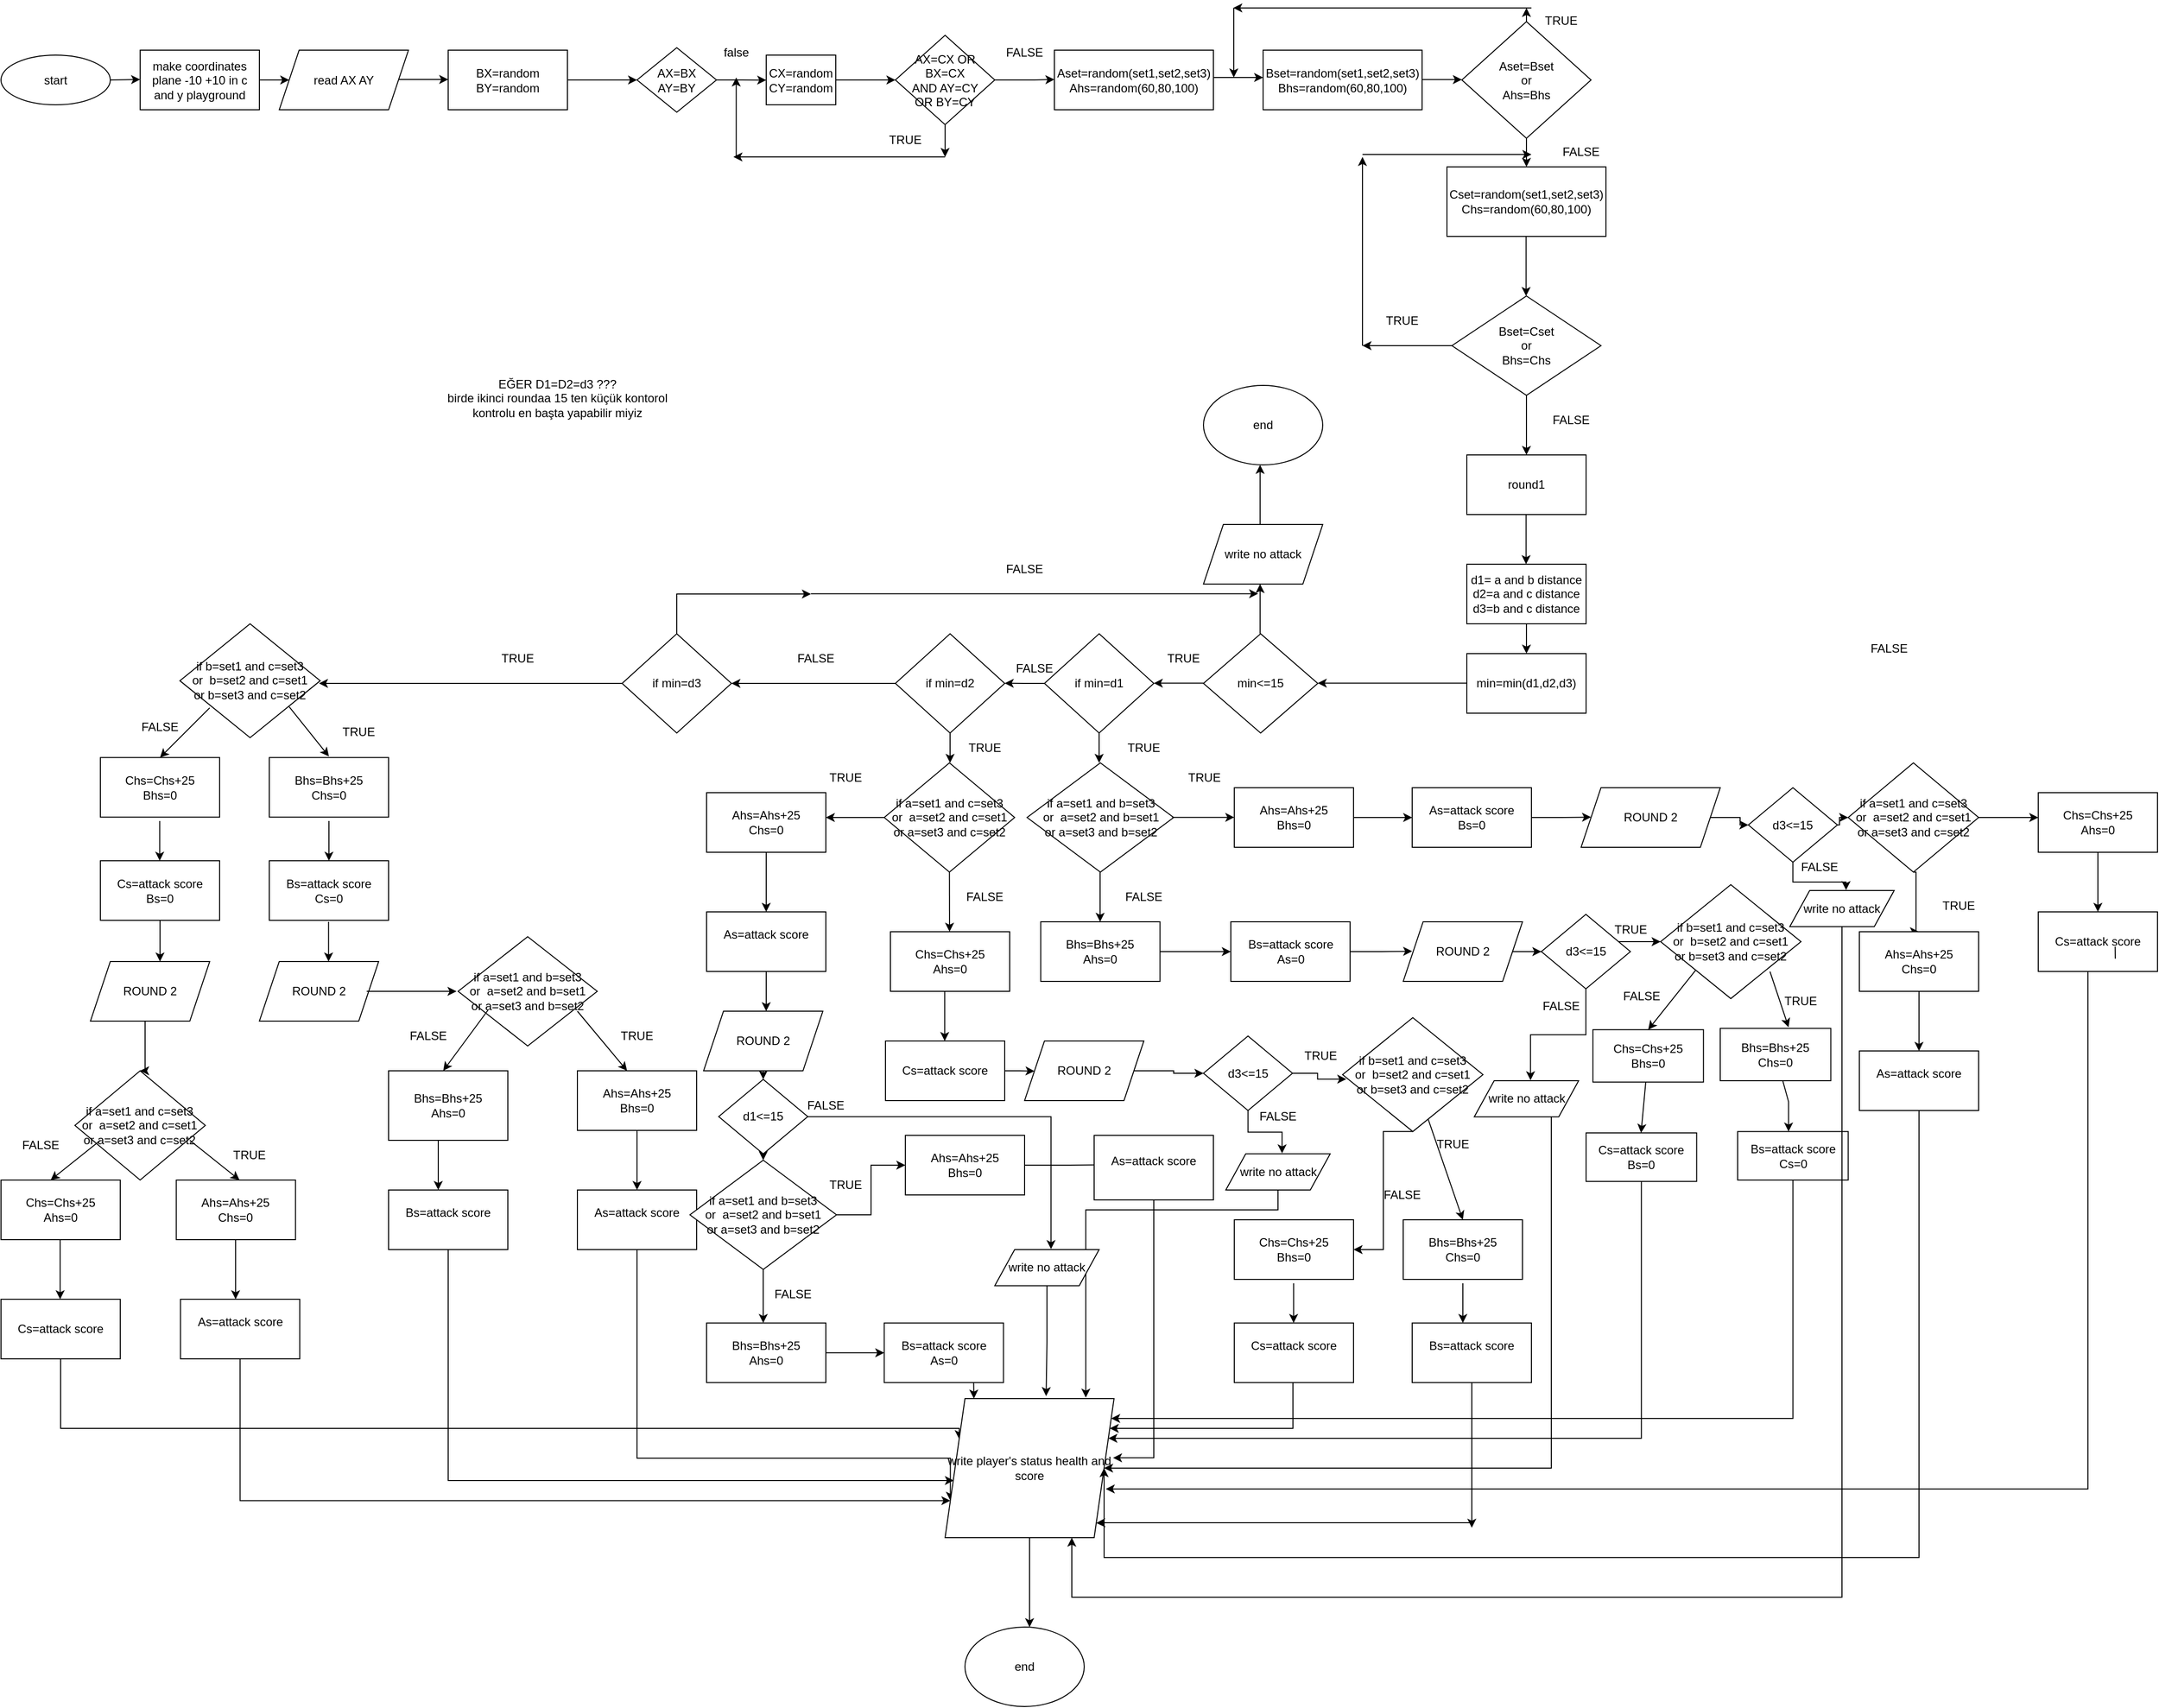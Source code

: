 <mxfile version="20.4.2" type="github">
  <diagram id="4r2hXGE0AjOPEvl4Msxh" name="Sayfa -1">
    <mxGraphModel dx="594" dy="272" grid="1" gridSize="10" guides="1" tooltips="1" connect="1" arrows="1" fold="1" page="1" pageScale="1" pageWidth="827" pageHeight="1169" math="0" shadow="0">
      <root>
        <mxCell id="0" />
        <mxCell id="1" parent="0" />
        <mxCell id="AvYg774467J1sSZYmUOV-2" value="start" style="ellipse;whiteSpace=wrap;html=1;" parent="1" vertex="1">
          <mxGeometry y="57.5" width="110" height="50" as="geometry" />
        </mxCell>
        <mxCell id="AvYg774467J1sSZYmUOV-5" style="edgeStyle=orthogonalEdgeStyle;rounded=0;orthogonalLoop=1;jettySize=auto;html=1;exitX=1;exitY=0.5;exitDx=0;exitDy=0;" parent="1" source="AvYg774467J1sSZYmUOV-4" target="AvYg774467J1sSZYmUOV-6" edge="1">
          <mxGeometry relative="1" as="geometry">
            <mxPoint x="350" y="35" as="targetPoint" />
          </mxGeometry>
        </mxCell>
        <mxCell id="AvYg774467J1sSZYmUOV-4" value="make coordinates plane -10 +10 in c and y playground" style="rounded=0;whiteSpace=wrap;html=1;" parent="1" vertex="1">
          <mxGeometry x="140" y="52.5" width="120" height="60" as="geometry" />
        </mxCell>
        <mxCell id="AvYg774467J1sSZYmUOV-6" value="read AX AY" style="shape=parallelogram;perimeter=parallelogramPerimeter;whiteSpace=wrap;html=1;fixedSize=1;" parent="1" vertex="1">
          <mxGeometry x="280" y="52.5" width="130" height="60" as="geometry" />
        </mxCell>
        <mxCell id="AvYg774467J1sSZYmUOV-9" style="edgeStyle=orthogonalEdgeStyle;rounded=0;orthogonalLoop=1;jettySize=auto;html=1;exitX=1;exitY=0.5;exitDx=0;exitDy=0;" parent="1" source="AvYg774467J1sSZYmUOV-7" target="AvYg774467J1sSZYmUOV-10" edge="1">
          <mxGeometry relative="1" as="geometry">
            <mxPoint x="660" y="35" as="targetPoint" />
          </mxGeometry>
        </mxCell>
        <mxCell id="AvYg774467J1sSZYmUOV-7" value="&lt;div&gt;BX=random&lt;/div&gt;&lt;div&gt;BY=random&lt;br&gt;&lt;/div&gt;" style="rounded=0;whiteSpace=wrap;html=1;" parent="1" vertex="1">
          <mxGeometry x="450" y="52.5" width="120" height="60" as="geometry" />
        </mxCell>
        <mxCell id="AvYg774467J1sSZYmUOV-34" style="edgeStyle=elbowEdgeStyle;rounded=0;orthogonalLoop=1;jettySize=auto;html=1;exitX=1;exitY=0.5;exitDx=0;exitDy=0;" parent="1" source="AvYg774467J1sSZYmUOV-10" edge="1">
          <mxGeometry relative="1" as="geometry">
            <mxPoint x="770" y="82.667" as="targetPoint" />
          </mxGeometry>
        </mxCell>
        <mxCell id="AvYg774467J1sSZYmUOV-10" value="&lt;div&gt;AX=BX&lt;/div&gt;&lt;div&gt;AY=BY&lt;br&gt;&lt;/div&gt;" style="rhombus;whiteSpace=wrap;html=1;" parent="1" vertex="1">
          <mxGeometry x="640" y="50" width="80" height="65" as="geometry" />
        </mxCell>
        <mxCell id="AvYg774467J1sSZYmUOV-26" value="false" style="text;html=1;strokeColor=none;fillColor=none;align=center;verticalAlign=middle;whiteSpace=wrap;rounded=0;" parent="1" vertex="1">
          <mxGeometry x="720" y="30" width="40" height="50" as="geometry" />
        </mxCell>
        <mxCell id="AvYg774467J1sSZYmUOV-29" style="edgeStyle=elbowEdgeStyle;rounded=0;orthogonalLoop=1;jettySize=auto;html=1;exitX=1;exitY=0.5;exitDx=0;exitDy=0;" parent="1" source="AvYg774467J1sSZYmUOV-27" target="AvYg774467J1sSZYmUOV-30" edge="1">
          <mxGeometry relative="1" as="geometry">
            <mxPoint x="930.0" y="35.476" as="targetPoint" />
          </mxGeometry>
        </mxCell>
        <mxCell id="AvYg774467J1sSZYmUOV-27" value="&lt;div&gt;CX=random&lt;/div&gt;&lt;div&gt;CY=random&lt;br&gt;&lt;/div&gt;" style="rounded=0;whiteSpace=wrap;html=1;" parent="1" vertex="1">
          <mxGeometry x="770" y="57.5" width="70" height="50" as="geometry" />
        </mxCell>
        <mxCell id="AvYg774467J1sSZYmUOV-38" style="edgeStyle=elbowEdgeStyle;rounded=0;orthogonalLoop=1;jettySize=auto;html=1;exitX=1;exitY=0.5;exitDx=0;exitDy=0;" parent="1" source="AvYg774467J1sSZYmUOV-30" edge="1">
          <mxGeometry relative="1" as="geometry">
            <mxPoint x="1060" y="82" as="targetPoint" />
            <Array as="points">
              <mxPoint x="1040" y="90" />
              <mxPoint x="1050" y="82" />
            </Array>
          </mxGeometry>
        </mxCell>
        <mxCell id="AvYg774467J1sSZYmUOV-42" style="edgeStyle=elbowEdgeStyle;rounded=0;orthogonalLoop=1;jettySize=auto;html=1;exitX=0.5;exitY=1;exitDx=0;exitDy=0;" parent="1" source="AvYg774467J1sSZYmUOV-30" edge="1">
          <mxGeometry relative="1" as="geometry">
            <mxPoint x="950" y="160" as="targetPoint" />
            <Array as="points" />
          </mxGeometry>
        </mxCell>
        <mxCell id="AvYg774467J1sSZYmUOV-30" value="&lt;div&gt;AX=CX OR BX=CX&lt;/div&gt;&lt;div&gt;AND AY=CY&lt;/div&gt;&lt;div&gt;OR BY=CY&lt;br&gt;&lt;/div&gt;" style="rhombus;whiteSpace=wrap;html=1;" parent="1" vertex="1">
          <mxGeometry x="900" y="37.5" width="100" height="90" as="geometry" />
        </mxCell>
        <mxCell id="AvYg774467J1sSZYmUOV-32" value="" style="edgeStyle=none;orthogonalLoop=1;jettySize=auto;html=1;rounded=0;" parent="1" edge="1">
          <mxGeometry width="80" relative="1" as="geometry">
            <mxPoint x="400" y="82.04" as="sourcePoint" />
            <mxPoint x="450" y="82.02" as="targetPoint" />
            <Array as="points" />
          </mxGeometry>
        </mxCell>
        <mxCell id="AvYg774467J1sSZYmUOV-35" style="edgeStyle=elbowEdgeStyle;rounded=0;orthogonalLoop=1;jettySize=auto;html=1;exitX=1;exitY=0.5;exitDx=0;exitDy=0;" parent="1" source="AvYg774467J1sSZYmUOV-27" target="AvYg774467J1sSZYmUOV-27" edge="1">
          <mxGeometry relative="1" as="geometry" />
        </mxCell>
        <mxCell id="AvYg774467J1sSZYmUOV-37" value="" style="edgeStyle=none;orthogonalLoop=1;jettySize=auto;html=1;rounded=0;exitX=1;exitY=0.5;exitDx=0;exitDy=0;" parent="1" source="AvYg774467J1sSZYmUOV-2" edge="1">
          <mxGeometry width="80" relative="1" as="geometry">
            <mxPoint x="100" y="82.02" as="sourcePoint" />
            <mxPoint x="140" y="82.02" as="targetPoint" />
            <Array as="points" />
          </mxGeometry>
        </mxCell>
        <mxCell id="AvYg774467J1sSZYmUOV-41" value="FALSE" style="text;html=1;strokeColor=none;fillColor=none;align=center;verticalAlign=middle;whiteSpace=wrap;rounded=0;" parent="1" vertex="1">
          <mxGeometry x="1000" y="40" width="60" height="30" as="geometry" />
        </mxCell>
        <mxCell id="AvYg774467J1sSZYmUOV-44" value="" style="edgeStyle=none;orthogonalLoop=1;jettySize=auto;html=1;rounded=0;" parent="1" edge="1">
          <mxGeometry width="80" relative="1" as="geometry">
            <mxPoint x="950" y="160" as="sourcePoint" />
            <mxPoint x="737" y="160" as="targetPoint" />
            <Array as="points" />
          </mxGeometry>
        </mxCell>
        <mxCell id="AvYg774467J1sSZYmUOV-45" value="" style="edgeStyle=none;orthogonalLoop=1;jettySize=auto;html=1;rounded=0;" parent="1" edge="1">
          <mxGeometry width="80" relative="1" as="geometry">
            <mxPoint x="739.82" y="160" as="sourcePoint" />
            <mxPoint x="739.82" y="80" as="targetPoint" />
            <Array as="points" />
          </mxGeometry>
        </mxCell>
        <mxCell id="AvYg774467J1sSZYmUOV-46" value="TRUE" style="text;html=1;strokeColor=none;fillColor=none;align=center;verticalAlign=middle;whiteSpace=wrap;rounded=0;" parent="1" vertex="1">
          <mxGeometry x="880" y="127.5" width="60" height="30" as="geometry" />
        </mxCell>
        <mxCell id="AvYg774467J1sSZYmUOV-48" value="&lt;div&gt;Aset=random(set1,set2,set3)&lt;/div&gt;&lt;div&gt;Ahs=random(60,80,100)&lt;br&gt;&lt;/div&gt;" style="rounded=0;whiteSpace=wrap;html=1;" parent="1" vertex="1">
          <mxGeometry x="1060" y="52.5" width="160" height="60" as="geometry" />
        </mxCell>
        <mxCell id="AvYg774467J1sSZYmUOV-51" value="&lt;div&gt;Bset=random(set1,set2,set3)&lt;/div&gt;&lt;div&gt;Bhs=random(60,80,100)&lt;br&gt;&lt;/div&gt;" style="rounded=0;whiteSpace=wrap;html=1;" parent="1" vertex="1">
          <mxGeometry x="1270" y="52.5" width="160" height="60" as="geometry" />
        </mxCell>
        <mxCell id="AvYg774467J1sSZYmUOV-52" value="" style="endArrow=classic;html=1;rounded=0;" parent="1" edge="1">
          <mxGeometry width="50" height="50" relative="1" as="geometry">
            <mxPoint x="1220" y="80" as="sourcePoint" />
            <mxPoint x="1270" y="80" as="targetPoint" />
          </mxGeometry>
        </mxCell>
        <mxCell id="AvYg774467J1sSZYmUOV-53" value="&lt;div&gt;Cset=random(set1,set2,set3)&lt;/div&gt;&lt;div&gt;Chs=random(60,80,100)&lt;br&gt;&lt;/div&gt;" style="rounded=0;whiteSpace=wrap;html=1;" parent="1" vertex="1">
          <mxGeometry x="1455" y="170" width="160" height="70" as="geometry" />
        </mxCell>
        <mxCell id="AvYg774467J1sSZYmUOV-54" value="" style="endArrow=classic;html=1;rounded=0;" parent="1" edge="1">
          <mxGeometry width="50" height="50" relative="1" as="geometry">
            <mxPoint x="1430" y="82.17" as="sourcePoint" />
            <mxPoint x="1470" y="82.17" as="targetPoint" />
            <Array as="points">
              <mxPoint x="1460" y="82.17" />
            </Array>
          </mxGeometry>
        </mxCell>
        <mxCell id="AvYg774467J1sSZYmUOV-56" style="edgeStyle=elbowEdgeStyle;rounded=0;orthogonalLoop=1;jettySize=auto;html=1;exitX=0.5;exitY=0;exitDx=0;exitDy=0;" parent="1" source="AvYg774467J1sSZYmUOV-55" edge="1">
          <mxGeometry relative="1" as="geometry">
            <mxPoint x="1534.714" y="10" as="targetPoint" />
          </mxGeometry>
        </mxCell>
        <mxCell id="AvYg774467J1sSZYmUOV-60" style="edgeStyle=elbowEdgeStyle;rounded=0;orthogonalLoop=1;jettySize=auto;html=1;exitX=0.5;exitY=1;exitDx=0;exitDy=0;" parent="1" source="AvYg774467J1sSZYmUOV-55" edge="1">
          <mxGeometry relative="1" as="geometry">
            <mxPoint x="1534.714" y="170" as="targetPoint" />
          </mxGeometry>
        </mxCell>
        <mxCell id="AvYg774467J1sSZYmUOV-55" value="&lt;div&gt;Aset=Bset&lt;/div&gt;&lt;div&gt;or &lt;br&gt;&lt;/div&gt;&lt;div&gt;Ahs=Bhs&lt;br&gt;&lt;/div&gt;" style="rhombus;whiteSpace=wrap;html=1;" parent="1" vertex="1">
          <mxGeometry x="1470" y="23.75" width="130" height="117.5" as="geometry" />
        </mxCell>
        <mxCell id="AvYg774467J1sSZYmUOV-57" value="" style="edgeStyle=none;orthogonalLoop=1;jettySize=auto;html=1;rounded=0;" parent="1" edge="1">
          <mxGeometry width="80" relative="1" as="geometry">
            <mxPoint x="1540" y="10" as="sourcePoint" />
            <mxPoint x="1240" y="10" as="targetPoint" />
            <Array as="points" />
          </mxGeometry>
        </mxCell>
        <mxCell id="AvYg774467J1sSZYmUOV-58" value="" style="edgeStyle=none;orthogonalLoop=1;jettySize=auto;html=1;rounded=0;" parent="1" edge="1">
          <mxGeometry width="80" relative="1" as="geometry">
            <mxPoint x="1240.5" y="10" as="sourcePoint" />
            <mxPoint x="1240.5" y="80" as="targetPoint" />
            <Array as="points" />
          </mxGeometry>
        </mxCell>
        <mxCell id="AvYg774467J1sSZYmUOV-59" value="TRUE" style="text;html=1;strokeColor=none;fillColor=none;align=center;verticalAlign=middle;whiteSpace=wrap;rounded=0;" parent="1" vertex="1">
          <mxGeometry x="1540" y="7.5" width="60" height="30" as="geometry" />
        </mxCell>
        <mxCell id="AvYg774467J1sSZYmUOV-62" value="FALSE" style="text;html=1;strokeColor=none;fillColor=none;align=center;verticalAlign=middle;whiteSpace=wrap;rounded=0;" parent="1" vertex="1">
          <mxGeometry x="1560" y="140" width="60" height="30" as="geometry" />
        </mxCell>
        <mxCell id="AvYg774467J1sSZYmUOV-63" value="" style="edgeStyle=none;orthogonalLoop=1;jettySize=auto;html=1;rounded=0;" parent="1" edge="1">
          <mxGeometry width="80" relative="1" as="geometry">
            <mxPoint x="1534.64" y="240" as="sourcePoint" />
            <mxPoint x="1534.64" y="300" as="targetPoint" />
            <Array as="points" />
          </mxGeometry>
        </mxCell>
        <mxCell id="AvYg774467J1sSZYmUOV-65" style="edgeStyle=elbowEdgeStyle;rounded=0;orthogonalLoop=1;jettySize=auto;html=1;exitX=0;exitY=0.5;exitDx=0;exitDy=0;" parent="1" source="AvYg774467J1sSZYmUOV-64" edge="1">
          <mxGeometry relative="1" as="geometry">
            <mxPoint x="1370" y="350" as="targetPoint" />
          </mxGeometry>
        </mxCell>
        <mxCell id="AvYg774467J1sSZYmUOV-70" style="edgeStyle=elbowEdgeStyle;rounded=0;orthogonalLoop=1;jettySize=auto;html=1;exitX=0.5;exitY=1;exitDx=0;exitDy=0;" parent="1" source="AvYg774467J1sSZYmUOV-64" edge="1">
          <mxGeometry relative="1" as="geometry">
            <mxPoint x="1535" y="460" as="targetPoint" />
          </mxGeometry>
        </mxCell>
        <mxCell id="AvYg774467J1sSZYmUOV-64" value="&lt;div&gt;Bset=Cset&lt;/div&gt;&lt;div&gt;or &lt;br&gt;&lt;/div&gt;&lt;div&gt;Bhs=Chs&lt;br&gt;&lt;/div&gt;" style="rhombus;whiteSpace=wrap;html=1;" parent="1" vertex="1">
          <mxGeometry x="1460" y="300" width="150" height="100" as="geometry" />
        </mxCell>
        <mxCell id="AvYg774467J1sSZYmUOV-66" value="" style="edgeStyle=none;orthogonalLoop=1;jettySize=auto;html=1;rounded=0;" parent="1" edge="1">
          <mxGeometry width="80" relative="1" as="geometry">
            <mxPoint x="1370" y="350" as="sourcePoint" />
            <mxPoint x="1370" y="160" as="targetPoint" />
            <Array as="points" />
          </mxGeometry>
        </mxCell>
        <mxCell id="AvYg774467J1sSZYmUOV-67" value="" style="edgeStyle=none;orthogonalLoop=1;jettySize=auto;html=1;rounded=0;" parent="1" edge="1">
          <mxGeometry width="80" relative="1" as="geometry">
            <mxPoint x="1370" y="157.5" as="sourcePoint" />
            <mxPoint x="1540" y="157.5" as="targetPoint" />
            <Array as="points" />
          </mxGeometry>
        </mxCell>
        <mxCell id="AvYg774467J1sSZYmUOV-69" value="TRUE" style="text;html=1;strokeColor=none;fillColor=none;align=center;verticalAlign=middle;whiteSpace=wrap;rounded=0;" parent="1" vertex="1">
          <mxGeometry x="1380" y="310" width="60" height="30" as="geometry" />
        </mxCell>
        <mxCell id="AvYg774467J1sSZYmUOV-72" value="FALSE" style="text;html=1;strokeColor=none;fillColor=none;align=center;verticalAlign=middle;whiteSpace=wrap;rounded=0;" parent="1" vertex="1">
          <mxGeometry x="1550" y="410" width="60" height="30" as="geometry" />
        </mxCell>
        <mxCell id="AvYg774467J1sSZYmUOV-74" value="round1" style="rounded=0;whiteSpace=wrap;html=1;" parent="1" vertex="1">
          <mxGeometry x="1475" y="460" width="120" height="60" as="geometry" />
        </mxCell>
        <mxCell id="AvYg774467J1sSZYmUOV-77" style="edgeStyle=elbowEdgeStyle;rounded=0;orthogonalLoop=1;jettySize=auto;html=1;exitX=0.5;exitY=1;exitDx=0;exitDy=0;" parent="1" source="AvYg774467J1sSZYmUOV-75" target="AvYg774467J1sSZYmUOV-78" edge="1">
          <mxGeometry relative="1" as="geometry">
            <mxPoint x="1535.048" y="670" as="targetPoint" />
          </mxGeometry>
        </mxCell>
        <mxCell id="AvYg774467J1sSZYmUOV-75" value="&lt;div&gt;d1= a and b distance&lt;/div&gt;&lt;div&gt;d2=a and c distance&lt;/div&gt;&lt;div&gt;d3=b and c distance&lt;br&gt;&lt;/div&gt;" style="rounded=0;whiteSpace=wrap;html=1;" parent="1" vertex="1">
          <mxGeometry x="1475" y="570" width="120" height="60" as="geometry" />
        </mxCell>
        <mxCell id="AvYg774467J1sSZYmUOV-76" value="" style="edgeStyle=none;orthogonalLoop=1;jettySize=auto;html=1;rounded=0;" parent="1" edge="1">
          <mxGeometry width="80" relative="1" as="geometry">
            <mxPoint x="1534.64" y="520" as="sourcePoint" />
            <mxPoint x="1534.64" y="570" as="targetPoint" />
            <Array as="points" />
          </mxGeometry>
        </mxCell>
        <mxCell id="AvYg774467J1sSZYmUOV-78" value="min=min(d1,d2,d3)" style="rounded=0;whiteSpace=wrap;html=1;" parent="1" vertex="1">
          <mxGeometry x="1474.998" y="660" width="120" height="60" as="geometry" />
        </mxCell>
        <mxCell id="AvYg774467J1sSZYmUOV-79" value="min&amp;lt;=15" style="rhombus;whiteSpace=wrap;html=1;" parent="1" vertex="1">
          <mxGeometry x="1210" y="640" width="115" height="100" as="geometry" />
        </mxCell>
        <mxCell id="AvYg774467J1sSZYmUOV-81" value="" style="edgeStyle=none;orthogonalLoop=1;jettySize=auto;html=1;rounded=0;" parent="1" edge="1">
          <mxGeometry width="80" relative="1" as="geometry">
            <mxPoint x="1475" y="689.71" as="sourcePoint" />
            <mxPoint x="1325" y="689.71" as="targetPoint" />
            <Array as="points" />
          </mxGeometry>
        </mxCell>
        <mxCell id="AvYg774467J1sSZYmUOV-83" value="" style="edgeStyle=none;orthogonalLoop=1;jettySize=auto;html=1;rounded=0;" parent="1" edge="1">
          <mxGeometry width="80" relative="1" as="geometry">
            <mxPoint x="1266.97" y="640" as="sourcePoint" />
            <mxPoint x="1266.97" y="590" as="targetPoint" />
            <Array as="points">
              <mxPoint x="1266.97" y="620" />
            </Array>
          </mxGeometry>
        </mxCell>
        <mxCell id="AvYg774467J1sSZYmUOV-84" value="write no attack" style="shape=parallelogram;perimeter=parallelogramPerimeter;whiteSpace=wrap;html=1;fixedSize=1;" parent="1" vertex="1">
          <mxGeometry x="1210" y="530" width="120" height="60" as="geometry" />
        </mxCell>
        <mxCell id="AvYg774467J1sSZYmUOV-85" value="" style="edgeStyle=none;orthogonalLoop=1;jettySize=auto;html=1;rounded=0;" parent="1" edge="1">
          <mxGeometry width="80" relative="1" as="geometry">
            <mxPoint x="1266.97" y="530" as="sourcePoint" />
            <mxPoint x="1266.97" y="470" as="targetPoint" />
            <Array as="points" />
          </mxGeometry>
        </mxCell>
        <mxCell id="AvYg774467J1sSZYmUOV-86" value="end" style="ellipse;whiteSpace=wrap;html=1;" parent="1" vertex="1">
          <mxGeometry x="1210" y="390" width="120" height="80" as="geometry" />
        </mxCell>
        <mxCell id="AvYg774467J1sSZYmUOV-95" style="edgeStyle=elbowEdgeStyle;rounded=0;orthogonalLoop=1;jettySize=auto;html=1;exitX=0;exitY=0.5;exitDx=0;exitDy=0;" parent="1" source="AvYg774467J1sSZYmUOV-87" edge="1">
          <mxGeometry relative="1" as="geometry">
            <mxPoint x="1010.0" y="689.818" as="targetPoint" />
          </mxGeometry>
        </mxCell>
        <mxCell id="AvYg774467J1sSZYmUOV-105" style="edgeStyle=elbowEdgeStyle;rounded=0;orthogonalLoop=1;jettySize=auto;html=1;exitX=0.5;exitY=1;exitDx=0;exitDy=0;" parent="1" source="AvYg774467J1sSZYmUOV-87" edge="1">
          <mxGeometry relative="1" as="geometry">
            <mxPoint x="1104.778" y="770" as="targetPoint" />
          </mxGeometry>
        </mxCell>
        <mxCell id="AvYg774467J1sSZYmUOV-87" value="if min=d1" style="rhombus;whiteSpace=wrap;html=1;" parent="1" vertex="1">
          <mxGeometry x="1050" y="640" width="110" height="100" as="geometry" />
        </mxCell>
        <mxCell id="AvYg774467J1sSZYmUOV-96" style="edgeStyle=elbowEdgeStyle;rounded=0;orthogonalLoop=1;jettySize=auto;html=1;exitX=0;exitY=0.5;exitDx=0;exitDy=0;entryX=1;entryY=0.5;entryDx=0;entryDy=0;" parent="1" source="AvYg774467J1sSZYmUOV-92" target="AvYg774467J1sSZYmUOV-93" edge="1">
          <mxGeometry relative="1" as="geometry" />
        </mxCell>
        <mxCell id="AvYg774467J1sSZYmUOV-106" style="edgeStyle=elbowEdgeStyle;rounded=0;orthogonalLoop=1;jettySize=auto;html=1;exitX=0.5;exitY=1;exitDx=0;exitDy=0;" parent="1" source="AvYg774467J1sSZYmUOV-92" edge="1">
          <mxGeometry relative="1" as="geometry">
            <mxPoint x="954.778" y="770" as="targetPoint" />
          </mxGeometry>
        </mxCell>
        <mxCell id="AvYg774467J1sSZYmUOV-92" value="if min=d2" style="rhombus;whiteSpace=wrap;html=1;" parent="1" vertex="1">
          <mxGeometry x="900" y="640" width="110" height="100" as="geometry" />
        </mxCell>
        <mxCell id="AvYg774467J1sSZYmUOV-101" style="edgeStyle=elbowEdgeStyle;rounded=0;orthogonalLoop=1;jettySize=auto;html=1;" parent="1" source="AvYg774467J1sSZYmUOV-93" edge="1">
          <mxGeometry relative="1" as="geometry">
            <mxPoint x="815" y="600" as="targetPoint" />
            <Array as="points">
              <mxPoint x="680" y="630" />
            </Array>
          </mxGeometry>
        </mxCell>
        <mxCell id="AvYg774467J1sSZYmUOV-93" value="if min=d3" style="rhombus;whiteSpace=wrap;html=1;" parent="1" vertex="1">
          <mxGeometry x="625" y="640" width="110" height="100" as="geometry" />
        </mxCell>
        <mxCell id="AvYg774467J1sSZYmUOV-94" value="" style="edgeStyle=none;orthogonalLoop=1;jettySize=auto;html=1;rounded=0;" parent="1" edge="1">
          <mxGeometry width="80" relative="1" as="geometry">
            <mxPoint x="1210" y="689.78" as="sourcePoint" />
            <mxPoint x="1160" y="689.78" as="targetPoint" />
            <Array as="points" />
          </mxGeometry>
        </mxCell>
        <mxCell id="AvYg774467J1sSZYmUOV-97" value="TRUE" style="text;html=1;strokeColor=none;fillColor=none;align=center;verticalAlign=middle;whiteSpace=wrap;rounded=0;" parent="1" vertex="1">
          <mxGeometry x="1160" y="650" width="60" height="30" as="geometry" />
        </mxCell>
        <mxCell id="AvYg774467J1sSZYmUOV-99" value="FALSE" style="text;html=1;strokeColor=none;fillColor=none;align=center;verticalAlign=middle;whiteSpace=wrap;rounded=0;" parent="1" vertex="1">
          <mxGeometry x="1010" y="660" width="60" height="30" as="geometry" />
        </mxCell>
        <mxCell id="AvYg774467J1sSZYmUOV-100" value="FALSE" style="text;html=1;strokeColor=none;fillColor=none;align=center;verticalAlign=middle;whiteSpace=wrap;rounded=0;" parent="1" vertex="1">
          <mxGeometry x="790" y="650" width="60" height="30" as="geometry" />
        </mxCell>
        <mxCell id="AvYg774467J1sSZYmUOV-102" value="" style="edgeStyle=none;orthogonalLoop=1;jettySize=auto;html=1;rounded=0;" parent="1" edge="1">
          <mxGeometry width="80" relative="1" as="geometry">
            <mxPoint x="815" y="599.71" as="sourcePoint" />
            <mxPoint x="1265" y="599.71" as="targetPoint" />
            <Array as="points" />
          </mxGeometry>
        </mxCell>
        <mxCell id="AvYg774467J1sSZYmUOV-103" value="FALSE" style="text;html=1;strokeColor=none;fillColor=none;align=center;verticalAlign=middle;whiteSpace=wrap;rounded=0;" parent="1" vertex="1">
          <mxGeometry x="1000" y="560" width="60" height="30" as="geometry" />
        </mxCell>
        <mxCell id="AvYg774467J1sSZYmUOV-110" value="&lt;div&gt;if a=set1 and b=set3&lt;/div&gt;&lt;div&gt;or&amp;nbsp; a=set2 and b=set1&lt;/div&gt;&lt;div&gt;or a=set3 and b=set2&lt;br&gt;&lt;/div&gt;" style="rhombus;whiteSpace=wrap;html=1;" parent="1" vertex="1">
          <mxGeometry x="1032.5" y="770" width="147.5" height="110" as="geometry" />
        </mxCell>
        <mxCell id="AvYg774467J1sSZYmUOV-124" style="edgeStyle=elbowEdgeStyle;rounded=0;orthogonalLoop=1;jettySize=auto;html=1;exitX=0.5;exitY=1;exitDx=0;exitDy=0;" parent="1" source="AvYg774467J1sSZYmUOV-111" edge="1">
          <mxGeometry relative="1" as="geometry">
            <mxPoint x="954.692" y="940" as="targetPoint" />
          </mxGeometry>
        </mxCell>
        <mxCell id="AvYg774467J1sSZYmUOV-111" value="&lt;div&gt;if a=set1 and c=set3&lt;/div&gt;&lt;div&gt;or&amp;nbsp; a=set2 and c=set1&lt;/div&gt;&lt;div&gt;or a=set3 and c=set2&lt;br&gt;&lt;/div&gt;" style="rhombus;whiteSpace=wrap;html=1;" parent="1" vertex="1">
          <mxGeometry x="888.75" y="770" width="131.25" height="110" as="geometry" />
        </mxCell>
        <mxCell id="AvYg774467J1sSZYmUOV-114" style="edgeStyle=elbowEdgeStyle;rounded=0;orthogonalLoop=1;jettySize=auto;html=1;exitX=0;exitY=0.5;exitDx=0;exitDy=0;" parent="1" edge="1">
          <mxGeometry relative="1" as="geometry">
            <mxPoint x="257.5" y="953.54" as="sourcePoint" />
            <mxPoint x="257.5" y="953.54" as="targetPoint" />
          </mxGeometry>
        </mxCell>
        <mxCell id="AvYg774467J1sSZYmUOV-115" style="edgeStyle=elbowEdgeStyle;rounded=0;orthogonalLoop=1;jettySize=auto;html=1;exitX=0;exitY=0.5;exitDx=0;exitDy=0;" parent="1" edge="1">
          <mxGeometry relative="1" as="geometry">
            <mxPoint x="257.5" y="953.54" as="sourcePoint" />
            <mxPoint x="257.5" y="953.54" as="targetPoint" />
          </mxGeometry>
        </mxCell>
        <mxCell id="AvYg774467J1sSZYmUOV-116" style="edgeStyle=elbowEdgeStyle;rounded=0;orthogonalLoop=1;jettySize=auto;html=1;exitX=0;exitY=0.5;exitDx=0;exitDy=0;" parent="1" source="AvYg774467J1sSZYmUOV-110" target="AvYg774467J1sSZYmUOV-110" edge="1">
          <mxGeometry relative="1" as="geometry" />
        </mxCell>
        <mxCell id="AvYg774467J1sSZYmUOV-117" value="" style="endArrow=classic;html=1;rounded=0;" parent="1" edge="1">
          <mxGeometry width="50" height="50" relative="1" as="geometry">
            <mxPoint x="1178.5" y="824.82" as="sourcePoint" />
            <mxPoint x="1241" y="824.82" as="targetPoint" />
          </mxGeometry>
        </mxCell>
        <mxCell id="AvYg774467J1sSZYmUOV-120" style="edgeStyle=elbowEdgeStyle;rounded=0;orthogonalLoop=1;jettySize=auto;html=1;exitX=0.5;exitY=1;exitDx=0;exitDy=0;" parent="1" source="AvYg774467J1sSZYmUOV-111" target="AvYg774467J1sSZYmUOV-111" edge="1">
          <mxGeometry relative="1" as="geometry">
            <Array as="points">
              <mxPoint x="955" y="880" />
            </Array>
          </mxGeometry>
        </mxCell>
        <mxCell id="AvYg774467J1sSZYmUOV-121" value="TRUE" style="text;html=1;strokeColor=none;fillColor=none;align=center;verticalAlign=middle;whiteSpace=wrap;rounded=0;" parent="1" vertex="1">
          <mxGeometry x="1181" y="770" width="60" height="30" as="geometry" />
        </mxCell>
        <mxCell id="AvYg774467J1sSZYmUOV-122" value="FALSE" style="text;html=1;strokeColor=none;fillColor=none;align=center;verticalAlign=middle;whiteSpace=wrap;rounded=0;" parent="1" vertex="1">
          <mxGeometry x="1120" y="890" width="60" height="30" as="geometry" />
        </mxCell>
        <mxCell id="AvYg774467J1sSZYmUOV-125" style="edgeStyle=elbowEdgeStyle;rounded=0;orthogonalLoop=1;jettySize=auto;html=1;exitX=0.5;exitY=1;exitDx=0;exitDy=0;" parent="1" source="AvYg774467J1sSZYmUOV-110" target="AvYg774467J1sSZYmUOV-110" edge="1">
          <mxGeometry relative="1" as="geometry">
            <Array as="points">
              <mxPoint x="1105" y="880" />
            </Array>
          </mxGeometry>
        </mxCell>
        <mxCell id="AvYg774467J1sSZYmUOV-126" value="FALSE" style="text;html=1;strokeColor=none;fillColor=none;align=center;verticalAlign=middle;whiteSpace=wrap;rounded=0;" parent="1" vertex="1">
          <mxGeometry x="960" y="890" width="60" height="30" as="geometry" />
        </mxCell>
        <mxCell id="AvYg774467J1sSZYmUOV-131" value="TRUE" style="text;html=1;strokeColor=none;fillColor=none;align=center;verticalAlign=middle;whiteSpace=wrap;rounded=0;" parent="1" vertex="1">
          <mxGeometry x="490" y="650" width="60" height="30" as="geometry" />
        </mxCell>
        <mxCell id="AvYg774467J1sSZYmUOV-132" value="TRUE" style="text;html=1;strokeColor=none;fillColor=none;align=center;verticalAlign=middle;whiteSpace=wrap;rounded=0;" parent="1" vertex="1">
          <mxGeometry x="960" y="740" width="60" height="30" as="geometry" />
        </mxCell>
        <mxCell id="AvYg774467J1sSZYmUOV-133" value="TRUE" style="text;html=1;strokeColor=none;fillColor=none;align=center;verticalAlign=middle;whiteSpace=wrap;rounded=0;" parent="1" vertex="1">
          <mxGeometry x="1120" y="740" width="60" height="30" as="geometry" />
        </mxCell>
        <mxCell id="AvYg774467J1sSZYmUOV-156" style="edgeStyle=elbowEdgeStyle;rounded=0;orthogonalLoop=1;jettySize=auto;html=1;exitX=1;exitY=0.5;exitDx=0;exitDy=0;entryX=0;entryY=0.5;entryDx=0;entryDy=0;" parent="1" source="AvYg774467J1sSZYmUOV-139" target="AvYg774467J1sSZYmUOV-155" edge="1">
          <mxGeometry relative="1" as="geometry" />
        </mxCell>
        <mxCell id="AvYg774467J1sSZYmUOV-139" value="&lt;div&gt;Bhs=Bhs+25&lt;/div&gt;&lt;div&gt;Ahs=0&lt;br&gt;&lt;/div&gt;" style="rounded=0;whiteSpace=wrap;html=1;" parent="1" vertex="1">
          <mxGeometry x="1046.25" y="930" width="120" height="60" as="geometry" />
        </mxCell>
        <mxCell id="AvYg774467J1sSZYmUOV-151" style="edgeStyle=elbowEdgeStyle;rounded=0;orthogonalLoop=1;jettySize=auto;html=1;exitX=1;exitY=0.5;exitDx=0;exitDy=0;" parent="1" source="AvYg774467J1sSZYmUOV-140" target="AvYg774467J1sSZYmUOV-152" edge="1">
          <mxGeometry relative="1" as="geometry">
            <mxPoint x="1400" y="840.435" as="targetPoint" />
          </mxGeometry>
        </mxCell>
        <mxCell id="AvYg774467J1sSZYmUOV-140" value="&lt;div&gt;Ahs=Ahs+25&lt;/div&gt;&lt;div&gt;Bhs=0&lt;br&gt;&lt;/div&gt;" style="rounded=0;whiteSpace=wrap;html=1;" parent="1" vertex="1">
          <mxGeometry x="1241" y="795" width="120" height="60" as="geometry" />
        </mxCell>
        <mxCell id="AvYg774467J1sSZYmUOV-143" value="TRUE" style="text;html=1;strokeColor=none;fillColor=none;align=center;verticalAlign=middle;whiteSpace=wrap;rounded=0;" parent="1" vertex="1">
          <mxGeometry x="820" y="755" width="60" height="60" as="geometry" />
        </mxCell>
        <mxCell id="AvYg774467J1sSZYmUOV-144" value="&lt;div&gt;Chs=Chs+25&lt;/div&gt;&lt;div&gt;Ahs=0&lt;br&gt;&lt;/div&gt;" style="rounded=0;whiteSpace=wrap;html=1;" parent="1" vertex="1">
          <mxGeometry x="895" y="940" width="120" height="60" as="geometry" />
        </mxCell>
        <mxCell id="AvYg774467J1sSZYmUOV-145" value="&lt;div&gt;Ahs=Ahs+25&lt;/div&gt;&lt;div&gt;Chs=0&lt;br&gt;&lt;/div&gt;" style="rounded=0;whiteSpace=wrap;html=1;" parent="1" vertex="1">
          <mxGeometry x="710" y="800" width="120" height="60" as="geometry" />
        </mxCell>
        <mxCell id="AvYg774467J1sSZYmUOV-148" value="" style="endArrow=classic;html=1;rounded=0;exitX=0;exitY=0.5;exitDx=0;exitDy=0;" parent="1" source="AvYg774467J1sSZYmUOV-111" edge="1">
          <mxGeometry width="50" height="50" relative="1" as="geometry">
            <mxPoint x="888.75" y="830" as="sourcePoint" />
            <mxPoint x="830" y="825" as="targetPoint" />
          </mxGeometry>
        </mxCell>
        <mxCell id="AvYg774467J1sSZYmUOV-150" value="" style="edgeStyle=none;orthogonalLoop=1;jettySize=auto;html=1;rounded=0;" parent="1" edge="1">
          <mxGeometry width="80" relative="1" as="geometry">
            <mxPoint x="1105.99" y="880" as="sourcePoint" />
            <mxPoint x="1105.99" y="930" as="targetPoint" />
            <Array as="points" />
          </mxGeometry>
        </mxCell>
        <mxCell id="AvYg774467J1sSZYmUOV-312" style="edgeStyle=elbowEdgeStyle;rounded=0;orthogonalLoop=1;jettySize=auto;html=1;exitX=1;exitY=0.5;exitDx=0;exitDy=0;" parent="1" source="AvYg774467J1sSZYmUOV-152" edge="1">
          <mxGeometry relative="1" as="geometry">
            <mxPoint x="1600" y="824.667" as="targetPoint" />
          </mxGeometry>
        </mxCell>
        <mxCell id="AvYg774467J1sSZYmUOV-152" value="&lt;div&gt;As=attack score&lt;/div&gt;&lt;div&gt;Bs=0&lt;br&gt;&lt;/div&gt;" style="rounded=0;whiteSpace=wrap;html=1;" parent="1" vertex="1">
          <mxGeometry x="1420" y="795" width="120" height="60" as="geometry" />
        </mxCell>
        <mxCell id="AvYg774467J1sSZYmUOV-271" style="edgeStyle=elbowEdgeStyle;rounded=0;orthogonalLoop=1;jettySize=auto;html=1;exitX=1;exitY=0.5;exitDx=0;exitDy=0;" parent="1" source="AvYg774467J1sSZYmUOV-153" edge="1">
          <mxGeometry relative="1" as="geometry">
            <mxPoint x="1040" y="1080.333" as="targetPoint" />
          </mxGeometry>
        </mxCell>
        <mxCell id="AvYg774467J1sSZYmUOV-153" value="&lt;div&gt;Cs=attack score&lt;/div&gt;" style="rounded=0;whiteSpace=wrap;html=1;" parent="1" vertex="1">
          <mxGeometry x="890" y="1050" width="120" height="60" as="geometry" />
        </mxCell>
        <mxCell id="AvYg774467J1sSZYmUOV-251" style="edgeStyle=elbowEdgeStyle;rounded=0;orthogonalLoop=1;jettySize=auto;html=1;exitX=0.5;exitY=1;exitDx=0;exitDy=0;" parent="1" source="AvYg774467J1sSZYmUOV-154" edge="1">
          <mxGeometry relative="1" as="geometry">
            <mxPoint x="769.857" y="1020" as="targetPoint" />
          </mxGeometry>
        </mxCell>
        <mxCell id="AvYg774467J1sSZYmUOV-154" value="&lt;div&gt;As=attack score&lt;/div&gt;&lt;div&gt;&lt;br&gt;&lt;/div&gt;" style="rounded=0;whiteSpace=wrap;html=1;" parent="1" vertex="1">
          <mxGeometry x="710" y="920" width="120" height="60" as="geometry" />
        </mxCell>
        <mxCell id="AvYg774467J1sSZYmUOV-310" style="edgeStyle=elbowEdgeStyle;rounded=0;orthogonalLoop=1;jettySize=auto;html=1;exitX=1;exitY=0.5;exitDx=0;exitDy=0;" parent="1" source="AvYg774467J1sSZYmUOV-155" edge="1">
          <mxGeometry relative="1" as="geometry">
            <mxPoint x="1420" y="959.667" as="targetPoint" />
          </mxGeometry>
        </mxCell>
        <mxCell id="AvYg774467J1sSZYmUOV-155" value="&lt;div&gt;Bs=attack score&lt;/div&gt;&lt;div&gt;As=0&lt;br&gt;&lt;/div&gt;" style="rounded=0;whiteSpace=wrap;html=1;" parent="1" vertex="1">
          <mxGeometry x="1237.5" y="930" width="120" height="60" as="geometry" />
        </mxCell>
        <mxCell id="AvYg774467J1sSZYmUOV-157" value="" style="edgeStyle=none;orthogonalLoop=1;jettySize=auto;html=1;rounded=0;" parent="1" edge="1">
          <mxGeometry width="80" relative="1" as="geometry">
            <mxPoint x="949.63" y="1000" as="sourcePoint" />
            <mxPoint x="949.63" y="1050" as="targetPoint" />
            <Array as="points" />
          </mxGeometry>
        </mxCell>
        <mxCell id="AvYg774467J1sSZYmUOV-166" value="&lt;div&gt;if b=set1 and c=set3&lt;/div&gt;&lt;div&gt;or&amp;nbsp; b=set2 and c=set1&lt;/div&gt;&lt;div&gt;or b=set3 and c=set2&lt;br&gt;&lt;/div&gt;" style="rhombus;whiteSpace=wrap;html=1;" parent="1" vertex="1">
          <mxGeometry x="180" y="630" width="141.25" height="114.65" as="geometry" />
        </mxCell>
        <mxCell id="AvYg774467J1sSZYmUOV-167" style="edgeStyle=elbowEdgeStyle;rounded=0;orthogonalLoop=1;jettySize=auto;html=1;exitX=0;exitY=0.5;exitDx=0;exitDy=0;" parent="1" source="AvYg774467J1sSZYmUOV-166" target="AvYg774467J1sSZYmUOV-166" edge="1">
          <mxGeometry relative="1" as="geometry" />
        </mxCell>
        <mxCell id="AvYg774467J1sSZYmUOV-168" style="edgeStyle=elbowEdgeStyle;rounded=0;orthogonalLoop=1;jettySize=auto;html=1;exitX=0;exitY=0.5;exitDx=0;exitDy=0;" parent="1" source="AvYg774467J1sSZYmUOV-166" target="AvYg774467J1sSZYmUOV-166" edge="1">
          <mxGeometry relative="1" as="geometry" />
        </mxCell>
        <mxCell id="AvYg774467J1sSZYmUOV-169" value="FALSE" style="text;html=1;strokeColor=none;fillColor=none;align=center;verticalAlign=middle;whiteSpace=wrap;rounded=0;" parent="1" vertex="1">
          <mxGeometry x="130" y="718.54" width="60" height="30" as="geometry" />
        </mxCell>
        <mxCell id="AvYg774467J1sSZYmUOV-172" value="" style="endArrow=classic;html=1;rounded=0;" parent="1" edge="1">
          <mxGeometry width="50" height="50" relative="1" as="geometry">
            <mxPoint x="210" y="714.65" as="sourcePoint" />
            <mxPoint x="160" y="764.65" as="targetPoint" />
          </mxGeometry>
        </mxCell>
        <mxCell id="AvYg774467J1sSZYmUOV-173" value="" style="endArrow=classic;html=1;rounded=0;" parent="1" edge="1">
          <mxGeometry width="50" height="50" relative="1" as="geometry">
            <mxPoint x="290" y="713.54" as="sourcePoint" />
            <mxPoint x="330.0" y="763.54" as="targetPoint" />
          </mxGeometry>
        </mxCell>
        <mxCell id="AvYg774467J1sSZYmUOV-174" value="TRUE" style="text;html=1;strokeColor=none;fillColor=none;align=center;verticalAlign=middle;whiteSpace=wrap;rounded=0;" parent="1" vertex="1">
          <mxGeometry x="330" y="723.54" width="60" height="30" as="geometry" />
        </mxCell>
        <mxCell id="AvYg774467J1sSZYmUOV-175" value="&lt;div&gt;Bhs=Bhs+25&lt;/div&gt;&lt;div&gt;Chs=0&lt;br&gt;&lt;/div&gt;" style="rounded=0;whiteSpace=wrap;html=1;" parent="1" vertex="1">
          <mxGeometry x="270" y="764.65" width="120" height="60" as="geometry" />
        </mxCell>
        <mxCell id="AvYg774467J1sSZYmUOV-176" value="&lt;div&gt;Chs=Chs+25&lt;/div&gt;&lt;div&gt;Bhs=0&lt;br&gt;&lt;/div&gt;" style="rounded=0;whiteSpace=wrap;html=1;" parent="1" vertex="1">
          <mxGeometry x="100" y="764.65" width="120" height="60" as="geometry" />
        </mxCell>
        <mxCell id="AvYg774467J1sSZYmUOV-177" value="&lt;div&gt;Bs=attack score&lt;/div&gt;&lt;div&gt;Cs=0&lt;br&gt;&lt;/div&gt;" style="rounded=0;whiteSpace=wrap;html=1;" parent="1" vertex="1">
          <mxGeometry x="270" y="868.54" width="120" height="60" as="geometry" />
        </mxCell>
        <mxCell id="AvYg774467J1sSZYmUOV-187" style="edgeStyle=elbowEdgeStyle;rounded=0;orthogonalLoop=1;jettySize=auto;html=1;exitX=0.5;exitY=1;exitDx=0;exitDy=0;" parent="1" source="AvYg774467J1sSZYmUOV-178" target="AvYg774467J1sSZYmUOV-185" edge="1">
          <mxGeometry relative="1" as="geometry" />
        </mxCell>
        <mxCell id="AvYg774467J1sSZYmUOV-178" value="&lt;div&gt;Cs=attack score&lt;/div&gt;&lt;div&gt;Bs=0&lt;br&gt;&lt;/div&gt;" style="rounded=0;whiteSpace=wrap;html=1;" parent="1" vertex="1">
          <mxGeometry x="100" y="868.54" width="120" height="60" as="geometry" />
        </mxCell>
        <mxCell id="AvYg774467J1sSZYmUOV-179" value="" style="edgeStyle=none;orthogonalLoop=1;jettySize=auto;html=1;rounded=0;" parent="1" edge="1">
          <mxGeometry width="80" relative="1" as="geometry">
            <mxPoint x="159.71" y="828.54" as="sourcePoint" />
            <mxPoint x="159.71" y="868.54" as="targetPoint" />
            <Array as="points" />
          </mxGeometry>
        </mxCell>
        <mxCell id="AvYg774467J1sSZYmUOV-180" value="" style="edgeStyle=none;orthogonalLoop=1;jettySize=auto;html=1;rounded=0;" parent="1" edge="1">
          <mxGeometry width="80" relative="1" as="geometry">
            <mxPoint x="330.0" y="828.54" as="sourcePoint" />
            <mxPoint x="330.0" y="868.54" as="targetPoint" />
            <Array as="points">
              <mxPoint x="330.0" y="838.54" />
            </Array>
          </mxGeometry>
        </mxCell>
        <mxCell id="AvYg774467J1sSZYmUOV-181" value="" style="endArrow=classic;html=1;rounded=0;" parent="1" source="AvYg774467J1sSZYmUOV-93" edge="1">
          <mxGeometry width="50" height="50" relative="1" as="geometry">
            <mxPoint x="690" y="570" as="sourcePoint" />
            <mxPoint x="320" y="690" as="targetPoint" />
          </mxGeometry>
        </mxCell>
        <mxCell id="AvYg774467J1sSZYmUOV-183" value="" style="edgeStyle=none;orthogonalLoop=1;jettySize=auto;html=1;rounded=0;" parent="1" edge="1">
          <mxGeometry width="80" relative="1" as="geometry">
            <mxPoint x="770" y="860" as="sourcePoint" />
            <mxPoint x="770" y="920" as="targetPoint" />
            <Array as="points">
              <mxPoint x="770" y="890" />
            </Array>
          </mxGeometry>
        </mxCell>
        <mxCell id="AvYg774467J1sSZYmUOV-188" style="edgeStyle=elbowEdgeStyle;rounded=0;orthogonalLoop=1;jettySize=auto;html=1;exitX=0.5;exitY=1;exitDx=0;exitDy=0;entryX=0.5;entryY=0;entryDx=0;entryDy=0;" parent="1" source="AvYg774467J1sSZYmUOV-185" target="AvYg774467J1sSZYmUOV-190" edge="1">
          <mxGeometry relative="1" as="geometry">
            <mxPoint x="150.667" y="1080" as="targetPoint" />
          </mxGeometry>
        </mxCell>
        <mxCell id="AvYg774467J1sSZYmUOV-185" value="ROUND 2" style="shape=parallelogram;perimeter=parallelogramPerimeter;whiteSpace=wrap;html=1;fixedSize=1;" parent="1" vertex="1">
          <mxGeometry x="90" y="970" width="120" height="60" as="geometry" />
        </mxCell>
        <mxCell id="AvYg774467J1sSZYmUOV-190" value="&lt;div&gt;if a=set1 and c=set3&lt;/div&gt;&lt;div&gt;or&amp;nbsp; a=set2 and c=set1&lt;/div&gt;&lt;div&gt;or a=set3 and c=set2&lt;br&gt;&lt;/div&gt;" style="rhombus;whiteSpace=wrap;html=1;" parent="1" vertex="1">
          <mxGeometry x="74.38" y="1080" width="131.25" height="110" as="geometry" />
        </mxCell>
        <mxCell id="AvYg774467J1sSZYmUOV-191" value="ROUND 2" style="shape=parallelogram;perimeter=parallelogramPerimeter;whiteSpace=wrap;html=1;fixedSize=1;" parent="1" vertex="1">
          <mxGeometry x="260" y="970" width="120" height="60" as="geometry" />
        </mxCell>
        <mxCell id="AvYg774467J1sSZYmUOV-192" value="" style="edgeStyle=none;orthogonalLoop=1;jettySize=auto;html=1;rounded=0;" parent="1" edge="1">
          <mxGeometry width="80" relative="1" as="geometry">
            <mxPoint x="329.63" y="930" as="sourcePoint" />
            <mxPoint x="329.63" y="970" as="targetPoint" />
            <Array as="points" />
          </mxGeometry>
        </mxCell>
        <mxCell id="AvYg774467J1sSZYmUOV-193" value="" style="edgeStyle=none;orthogonalLoop=1;jettySize=auto;html=1;rounded=0;" parent="1" edge="1">
          <mxGeometry width="80" relative="1" as="geometry">
            <mxPoint x="368" y="1000" as="sourcePoint" />
            <mxPoint x="458.37" y="1000" as="targetPoint" />
            <Array as="points" />
          </mxGeometry>
        </mxCell>
        <mxCell id="AvYg774467J1sSZYmUOV-194" value="&lt;div&gt;if a=set1 and b=set3&lt;/div&gt;&lt;div&gt;or&amp;nbsp; a=set2 and b=set1&lt;/div&gt;&lt;div&gt;or a=set3 and b=set2&lt;br&gt;&lt;/div&gt;" style="rhombus;whiteSpace=wrap;html=1;" parent="1" vertex="1">
          <mxGeometry x="460" y="945" width="140" height="110" as="geometry" />
        </mxCell>
        <mxCell id="AvYg774467J1sSZYmUOV-203" value="" style="endArrow=classic;html=1;rounded=0;" parent="1" edge="1">
          <mxGeometry width="50" height="50" relative="1" as="geometry">
            <mxPoint x="490" y="1019" as="sourcePoint" />
            <mxPoint x="445" y="1080" as="targetPoint" />
          </mxGeometry>
        </mxCell>
        <mxCell id="AvYg774467J1sSZYmUOV-204" value="" style="endArrow=classic;html=1;rounded=0;" parent="1" edge="1">
          <mxGeometry width="50" height="50" relative="1" as="geometry">
            <mxPoint x="580" y="1020" as="sourcePoint" />
            <mxPoint x="630" y="1080" as="targetPoint" />
          </mxGeometry>
        </mxCell>
        <mxCell id="AvYg774467J1sSZYmUOV-205" value="TRUE" style="text;html=1;strokeColor=none;fillColor=none;align=center;verticalAlign=middle;whiteSpace=wrap;rounded=0;" parent="1" vertex="1">
          <mxGeometry x="610" y="1030" width="60" height="30" as="geometry" />
        </mxCell>
        <mxCell id="AvYg774467J1sSZYmUOV-206" style="edgeStyle=elbowEdgeStyle;rounded=0;orthogonalLoop=1;jettySize=auto;html=1;exitX=0.5;exitY=0;exitDx=0;exitDy=0;" parent="1" source="AvYg774467J1sSZYmUOV-205" target="AvYg774467J1sSZYmUOV-205" edge="1">
          <mxGeometry relative="1" as="geometry" />
        </mxCell>
        <mxCell id="AvYg774467J1sSZYmUOV-207" value="FALSE" style="text;html=1;strokeColor=none;fillColor=none;align=center;verticalAlign=middle;whiteSpace=wrap;rounded=0;" parent="1" vertex="1">
          <mxGeometry x="400" y="1030" width="60" height="30" as="geometry" />
        </mxCell>
        <mxCell id="AvYg774467J1sSZYmUOV-212" style="edgeStyle=elbowEdgeStyle;rounded=0;orthogonalLoop=1;jettySize=auto;html=1;exitX=0.5;exitY=1;exitDx=0;exitDy=0;entryX=0.5;entryY=0;entryDx=0;entryDy=0;" parent="1" source="AvYg774467J1sSZYmUOV-209" target="AvYg774467J1sSZYmUOV-211" edge="1">
          <mxGeometry relative="1" as="geometry" />
        </mxCell>
        <mxCell id="AvYg774467J1sSZYmUOV-209" value="&lt;div&gt;Ahs=Ahs+25&lt;/div&gt;&lt;div&gt;Bhs=0&lt;br&gt;&lt;/div&gt;" style="rounded=0;whiteSpace=wrap;html=1;" parent="1" vertex="1">
          <mxGeometry x="580" y="1080" width="120" height="60" as="geometry" />
        </mxCell>
        <mxCell id="pD9UwtnALFn0NDO4CtXx-20" style="edgeStyle=orthogonalEdgeStyle;rounded=0;orthogonalLoop=1;jettySize=auto;html=1;entryX=0;entryY=0.75;entryDx=0;entryDy=0;" parent="1" source="AvYg774467J1sSZYmUOV-211" target="AvYg774467J1sSZYmUOV-282" edge="1">
          <mxGeometry relative="1" as="geometry">
            <Array as="points">
              <mxPoint x="640" y="1470" />
              <mxPoint x="955" y="1470" />
            </Array>
          </mxGeometry>
        </mxCell>
        <mxCell id="AvYg774467J1sSZYmUOV-211" value="&lt;div&gt;As=attack score&lt;/div&gt;&lt;div&gt;&lt;br&gt;&lt;/div&gt;" style="rounded=0;whiteSpace=wrap;html=1;" parent="1" vertex="1">
          <mxGeometry x="580" y="1200" width="120" height="60" as="geometry" />
        </mxCell>
        <mxCell id="AvYg774467J1sSZYmUOV-222" value="" style="edgeStyle=elbowEdgeStyle;rounded=0;orthogonalLoop=1;jettySize=auto;html=1;" parent="1" edge="1">
          <mxGeometry relative="1" as="geometry">
            <mxPoint x="440" y="1150" as="sourcePoint" />
            <mxPoint x="440" y="1200" as="targetPoint" />
            <Array as="points">
              <mxPoint x="440" y="1160" />
            </Array>
          </mxGeometry>
        </mxCell>
        <mxCell id="AvYg774467J1sSZYmUOV-217" value="&lt;div&gt;Bhs=Bhs+25&lt;/div&gt;&lt;div&gt;Ahs=0&lt;br&gt;&lt;/div&gt;" style="rounded=0;whiteSpace=wrap;html=1;" parent="1" vertex="1">
          <mxGeometry x="390" y="1080" width="120" height="70" as="geometry" />
        </mxCell>
        <mxCell id="pD9UwtnALFn0NDO4CtXx-21" style="edgeStyle=orthogonalEdgeStyle;rounded=0;orthogonalLoop=1;jettySize=auto;html=1;entryX=0.052;entryY=0.589;entryDx=0;entryDy=0;entryPerimeter=0;" parent="1" source="AvYg774467J1sSZYmUOV-218" target="AvYg774467J1sSZYmUOV-282" edge="1">
          <mxGeometry relative="1" as="geometry">
            <Array as="points">
              <mxPoint x="450" y="1493" />
            </Array>
          </mxGeometry>
        </mxCell>
        <mxCell id="AvYg774467J1sSZYmUOV-218" value="&lt;div&gt;Bs=attack score&lt;/div&gt;&lt;div&gt;&lt;br&gt;&lt;/div&gt;" style="rounded=0;whiteSpace=wrap;html=1;" parent="1" vertex="1">
          <mxGeometry x="390" y="1200" width="120" height="60" as="geometry" />
        </mxCell>
        <mxCell id="AvYg774467J1sSZYmUOV-223" style="edgeStyle=elbowEdgeStyle;rounded=0;orthogonalLoop=1;jettySize=auto;html=1;exitX=0.75;exitY=1;exitDx=0;exitDy=0;" parent="1" source="AvYg774467J1sSZYmUOV-209" target="AvYg774467J1sSZYmUOV-209" edge="1">
          <mxGeometry relative="1" as="geometry" />
        </mxCell>
        <mxCell id="AvYg774467J1sSZYmUOV-231" style="edgeStyle=elbowEdgeStyle;rounded=0;orthogonalLoop=1;jettySize=auto;html=1;exitX=0;exitY=0.5;exitDx=0;exitDy=0;" parent="1" edge="1">
          <mxGeometry relative="1" as="geometry">
            <mxPoint x="318.86" y="1265" as="sourcePoint" />
            <mxPoint x="318.86" y="1265" as="targetPoint" />
          </mxGeometry>
        </mxCell>
        <mxCell id="AvYg774467J1sSZYmUOV-232" style="edgeStyle=elbowEdgeStyle;rounded=0;orthogonalLoop=1;jettySize=auto;html=1;exitX=0.5;exitY=1;exitDx=0;exitDy=0;" parent="1" edge="1">
          <mxGeometry relative="1" as="geometry">
            <mxPoint x="240.735" y="1320" as="sourcePoint" />
            <mxPoint x="240.735" y="1320" as="targetPoint" />
            <Array as="points">
              <mxPoint x="241.36" y="1320" />
            </Array>
          </mxGeometry>
        </mxCell>
        <mxCell id="AvYg774467J1sSZYmUOV-234" value="&lt;div&gt;Chs=Chs+25&lt;/div&gt;&lt;div&gt;Ahs=0&lt;br&gt;&lt;/div&gt;" style="rounded=0;whiteSpace=wrap;html=1;" parent="1" vertex="1">
          <mxGeometry y="1190" width="120" height="60" as="geometry" />
        </mxCell>
        <mxCell id="AvYg774467J1sSZYmUOV-235" value="&lt;div&gt;Ahs=Ahs+25&lt;/div&gt;&lt;div&gt;Chs=0&lt;br&gt;&lt;/div&gt;" style="rounded=0;whiteSpace=wrap;html=1;" parent="1" vertex="1">
          <mxGeometry x="176.36" y="1190" width="120" height="60" as="geometry" />
        </mxCell>
        <mxCell id="pD9UwtnALFn0NDO4CtXx-23" style="edgeStyle=orthogonalEdgeStyle;rounded=0;orthogonalLoop=1;jettySize=auto;html=1;entryX=0;entryY=0.25;entryDx=0;entryDy=0;" parent="1" source="AvYg774467J1sSZYmUOV-237" target="AvYg774467J1sSZYmUOV-282" edge="1">
          <mxGeometry relative="1" as="geometry">
            <Array as="points">
              <mxPoint x="60" y="1440" />
              <mxPoint x="964" y="1440" />
            </Array>
          </mxGeometry>
        </mxCell>
        <mxCell id="AvYg774467J1sSZYmUOV-237" value="&lt;div&gt;Cs=attack score&lt;/div&gt;" style="rounded=0;whiteSpace=wrap;html=1;" parent="1" vertex="1">
          <mxGeometry y="1310" width="120" height="60" as="geometry" />
        </mxCell>
        <mxCell id="pD9UwtnALFn0NDO4CtXx-22" style="edgeStyle=orthogonalEdgeStyle;rounded=0;orthogonalLoop=1;jettySize=auto;html=1;entryX=0;entryY=0.75;entryDx=0;entryDy=0;" parent="1" source="AvYg774467J1sSZYmUOV-238" target="AvYg774467J1sSZYmUOV-282" edge="1">
          <mxGeometry relative="1" as="geometry">
            <Array as="points">
              <mxPoint x="241" y="1513" />
            </Array>
          </mxGeometry>
        </mxCell>
        <mxCell id="AvYg774467J1sSZYmUOV-238" value="&lt;div&gt;As=attack score&lt;/div&gt;&lt;div&gt;&lt;br&gt;&lt;/div&gt;" style="rounded=0;whiteSpace=wrap;html=1;" parent="1" vertex="1">
          <mxGeometry x="180.63" y="1310" width="120" height="60" as="geometry" />
        </mxCell>
        <mxCell id="AvYg774467J1sSZYmUOV-240" value="" style="edgeStyle=none;orthogonalLoop=1;jettySize=auto;html=1;rounded=0;" parent="1" edge="1">
          <mxGeometry width="80" relative="1" as="geometry">
            <mxPoint x="236.07" y="1250" as="sourcePoint" />
            <mxPoint x="236.07" y="1310" as="targetPoint" />
            <Array as="points">
              <mxPoint x="236.07" y="1280" />
            </Array>
          </mxGeometry>
        </mxCell>
        <mxCell id="AvYg774467J1sSZYmUOV-241" value="" style="endArrow=classic;html=1;rounded=0;" parent="1" edge="1">
          <mxGeometry width="50" height="50" relative="1" as="geometry">
            <mxPoint x="190" y="1150" as="sourcePoint" />
            <mxPoint x="240" y="1190" as="targetPoint" />
          </mxGeometry>
        </mxCell>
        <mxCell id="AvYg774467J1sSZYmUOV-242" value="" style="endArrow=classic;html=1;rounded=0;" parent="1" edge="1">
          <mxGeometry width="50" height="50" relative="1" as="geometry">
            <mxPoint x="100" y="1150" as="sourcePoint" />
            <mxPoint x="50" y="1190" as="targetPoint" />
          </mxGeometry>
        </mxCell>
        <mxCell id="AvYg774467J1sSZYmUOV-243" value="TRUE" style="text;html=1;strokeColor=none;fillColor=none;align=center;verticalAlign=middle;whiteSpace=wrap;rounded=0;" parent="1" vertex="1">
          <mxGeometry x="220" y="1150" width="60" height="30" as="geometry" />
        </mxCell>
        <mxCell id="AvYg774467J1sSZYmUOV-244" value="FALSE" style="text;html=1;strokeColor=none;fillColor=none;align=center;verticalAlign=middle;whiteSpace=wrap;rounded=0;" parent="1" vertex="1">
          <mxGeometry x="10" y="1140" width="60" height="30" as="geometry" />
        </mxCell>
        <mxCell id="AvYg774467J1sSZYmUOV-245" value="" style="edgeStyle=none;orthogonalLoop=1;jettySize=auto;html=1;rounded=0;" parent="1" edge="1">
          <mxGeometry width="80" relative="1" as="geometry">
            <mxPoint x="59.5" y="1250" as="sourcePoint" />
            <mxPoint x="59.5" y="1310" as="targetPoint" />
            <Array as="points" />
          </mxGeometry>
        </mxCell>
        <mxCell id="_PfGe8upEdDNON220lGd-5" style="edgeStyle=orthogonalEdgeStyle;rounded=0;orthogonalLoop=1;jettySize=auto;html=1;" edge="1" parent="1" source="AvYg774467J1sSZYmUOV-253" target="_PfGe8upEdDNON220lGd-2">
          <mxGeometry relative="1" as="geometry" />
        </mxCell>
        <mxCell id="AvYg774467J1sSZYmUOV-253" value="ROUND 2" style="shape=parallelogram;perimeter=parallelogramPerimeter;whiteSpace=wrap;html=1;fixedSize=1;" parent="1" vertex="1">
          <mxGeometry x="1030" y="1050" width="120" height="60" as="geometry" />
        </mxCell>
        <mxCell id="_PfGe8upEdDNON220lGd-14" style="edgeStyle=orthogonalEdgeStyle;rounded=0;orthogonalLoop=1;jettySize=auto;html=1;exitX=0.5;exitY=1;exitDx=0;exitDy=0;entryX=0.5;entryY=0;entryDx=0;entryDy=0;" edge="1" parent="1" source="AvYg774467J1sSZYmUOV-254" target="_PfGe8upEdDNON220lGd-10">
          <mxGeometry relative="1" as="geometry" />
        </mxCell>
        <mxCell id="AvYg774467J1sSZYmUOV-254" value="ROUND 2" style="shape=parallelogram;perimeter=parallelogramPerimeter;whiteSpace=wrap;html=1;fixedSize=1;" parent="1" vertex="1">
          <mxGeometry x="707" y="1020" width="120" height="60" as="geometry" />
        </mxCell>
        <mxCell id="AvYg774467J1sSZYmUOV-274" style="edgeStyle=elbowEdgeStyle;rounded=0;orthogonalLoop=1;jettySize=auto;html=1;exitX=1;exitY=0.5;exitDx=0;exitDy=0;entryX=0;entryY=0.5;entryDx=0;entryDy=0;" parent="1" source="AvYg774467J1sSZYmUOV-259" target="AvYg774467J1sSZYmUOV-268" edge="1">
          <mxGeometry relative="1" as="geometry" />
        </mxCell>
        <mxCell id="AvYg774467J1sSZYmUOV-281" style="edgeStyle=elbowEdgeStyle;rounded=0;orthogonalLoop=1;jettySize=auto;html=1;exitX=0.5;exitY=1;exitDx=0;exitDy=0;" parent="1" source="AvYg774467J1sSZYmUOV-259" target="AvYg774467J1sSZYmUOV-279" edge="1">
          <mxGeometry relative="1" as="geometry" />
        </mxCell>
        <mxCell id="AvYg774467J1sSZYmUOV-259" value="&lt;div&gt;if a=set1 and b=set3&lt;/div&gt;&lt;div&gt;or&amp;nbsp; a=set2 and b=set1&lt;/div&gt;&lt;div&gt;or a=set3 and b=set2&lt;br&gt;&lt;/div&gt;" style="rhombus;whiteSpace=wrap;html=1;" parent="1" vertex="1">
          <mxGeometry x="693.25" y="1170" width="147.5" height="110" as="geometry" />
        </mxCell>
        <mxCell id="AvYg774467J1sSZYmUOV-300" style="edgeStyle=elbowEdgeStyle;rounded=0;orthogonalLoop=1;jettySize=auto;html=1;exitX=0.5;exitY=1;exitDx=0;exitDy=0;" parent="1" source="AvYg774467J1sSZYmUOV-263" target="AvYg774467J1sSZYmUOV-292" edge="1">
          <mxGeometry relative="1" as="geometry" />
        </mxCell>
        <mxCell id="AvYg774467J1sSZYmUOV-263" value="&lt;div&gt;if b=set1 and c=set3&lt;/div&gt;&lt;div&gt;or&amp;nbsp; b=set2 and c=set1&lt;/div&gt;&lt;div&gt;or b=set3 and c=set2&lt;br&gt;&lt;/div&gt;" style="rhombus;whiteSpace=wrap;html=1;" parent="1" vertex="1">
          <mxGeometry x="1350" y="1026.52" width="141.25" height="114.65" as="geometry" />
        </mxCell>
        <mxCell id="AvYg774467J1sSZYmUOV-275" style="edgeStyle=elbowEdgeStyle;rounded=0;orthogonalLoop=1;jettySize=auto;html=1;exitX=1;exitY=0.5;exitDx=0;exitDy=0;entryX=0.167;entryY=0.455;entryDx=0;entryDy=0;entryPerimeter=0;" parent="1" source="AvYg774467J1sSZYmUOV-268" target="AvYg774467J1sSZYmUOV-270" edge="1">
          <mxGeometry relative="1" as="geometry" />
        </mxCell>
        <mxCell id="AvYg774467J1sSZYmUOV-268" value="&lt;div&gt;Ahs=Ahs+25&lt;/div&gt;&lt;div&gt;Bhs=0&lt;br&gt;&lt;/div&gt;" style="rounded=0;whiteSpace=wrap;html=1;" parent="1" vertex="1">
          <mxGeometry x="910" y="1145" width="120" height="60" as="geometry" />
        </mxCell>
        <mxCell id="AvYg774467J1sSZYmUOV-285" style="edgeStyle=elbowEdgeStyle;rounded=0;orthogonalLoop=1;jettySize=auto;html=1;exitX=0.25;exitY=1;exitDx=0;exitDy=0;entryX=0.994;entryY=0.426;entryDx=0;entryDy=0;entryPerimeter=0;" parent="1" source="AvYg774467J1sSZYmUOV-270" target="AvYg774467J1sSZYmUOV-282" edge="1">
          <mxGeometry relative="1" as="geometry">
            <Array as="points">
              <mxPoint x="1160" y="1340" />
            </Array>
          </mxGeometry>
        </mxCell>
        <mxCell id="AvYg774467J1sSZYmUOV-270" value="&lt;div&gt;As=attack score&lt;/div&gt;&lt;div&gt;&lt;br&gt;&lt;/div&gt;" style="rounded=0;whiteSpace=wrap;html=1;" parent="1" vertex="1">
          <mxGeometry x="1100" y="1145" width="120" height="65" as="geometry" />
        </mxCell>
        <mxCell id="AvYg774467J1sSZYmUOV-276" value="TRUE" style="text;html=1;strokeColor=none;fillColor=none;align=center;verticalAlign=middle;whiteSpace=wrap;rounded=0;" parent="1" vertex="1">
          <mxGeometry x="820" y="1180" width="60" height="30" as="geometry" />
        </mxCell>
        <mxCell id="AvYg774467J1sSZYmUOV-277" value="FALSE" style="text;html=1;strokeColor=none;fillColor=none;align=center;verticalAlign=middle;whiteSpace=wrap;rounded=0;" parent="1" vertex="1">
          <mxGeometry x="767" y="1290" width="60" height="30" as="geometry" />
        </mxCell>
        <mxCell id="AvYg774467J1sSZYmUOV-278" style="edgeStyle=elbowEdgeStyle;rounded=0;orthogonalLoop=1;jettySize=auto;html=1;exitX=1;exitY=0.5;exitDx=0;exitDy=0;entryX=0;entryY=0.5;entryDx=0;entryDy=0;" parent="1" source="AvYg774467J1sSZYmUOV-279" target="AvYg774467J1sSZYmUOV-280" edge="1">
          <mxGeometry relative="1" as="geometry" />
        </mxCell>
        <mxCell id="AvYg774467J1sSZYmUOV-279" value="&lt;div&gt;Bhs=Bhs+25&lt;/div&gt;&lt;div&gt;Ahs=0&lt;br&gt;&lt;/div&gt;" style="rounded=0;whiteSpace=wrap;html=1;" parent="1" vertex="1">
          <mxGeometry x="710" y="1333.89" width="120" height="60" as="geometry" />
        </mxCell>
        <mxCell id="AvYg774467J1sSZYmUOV-286" style="edgeStyle=elbowEdgeStyle;rounded=0;orthogonalLoop=1;jettySize=auto;html=1;exitX=0.75;exitY=1;exitDx=0;exitDy=0;" parent="1" source="AvYg774467J1sSZYmUOV-280" target="AvYg774467J1sSZYmUOV-282" edge="1">
          <mxGeometry relative="1" as="geometry" />
        </mxCell>
        <mxCell id="AvYg774467J1sSZYmUOV-280" value="&lt;div&gt;Bs=attack score&lt;/div&gt;&lt;div&gt;As=0&lt;br&gt;&lt;/div&gt;" style="rounded=0;whiteSpace=wrap;html=1;" parent="1" vertex="1">
          <mxGeometry x="888.75" y="1333.89" width="120" height="60" as="geometry" />
        </mxCell>
        <mxCell id="AvYg774467J1sSZYmUOV-287" style="edgeStyle=elbowEdgeStyle;rounded=0;orthogonalLoop=1;jettySize=auto;html=1;exitX=0.5;exitY=1;exitDx=0;exitDy=0;" parent="1" source="AvYg774467J1sSZYmUOV-282" target="AvYg774467J1sSZYmUOV-288" edge="1">
          <mxGeometry relative="1" as="geometry">
            <mxPoint x="1035" y="1610" as="targetPoint" />
          </mxGeometry>
        </mxCell>
        <mxCell id="AvYg774467J1sSZYmUOV-282" value="write player&#39;s status health and score" style="shape=parallelogram;perimeter=parallelogramPerimeter;whiteSpace=wrap;html=1;fixedSize=1;" parent="1" vertex="1">
          <mxGeometry x="950" y="1410" width="170" height="140" as="geometry" />
        </mxCell>
        <mxCell id="AvYg774467J1sSZYmUOV-288" value="end" style="ellipse;whiteSpace=wrap;html=1;" parent="1" vertex="1">
          <mxGeometry x="970" y="1640" width="120" height="80" as="geometry" />
        </mxCell>
        <mxCell id="AvYg774467J1sSZYmUOV-291" value="&lt;div&gt;Bhs=Bhs+25&lt;/div&gt;&lt;div&gt;Chs=0&lt;br&gt;&lt;/div&gt;" style="rounded=0;whiteSpace=wrap;html=1;" parent="1" vertex="1">
          <mxGeometry x="1411" y="1230" width="120" height="60" as="geometry" />
        </mxCell>
        <mxCell id="AvYg774467J1sSZYmUOV-292" value="&lt;div&gt;Chs=Chs+25&lt;/div&gt;&lt;div&gt;Bhs=0&lt;br&gt;&lt;/div&gt;" style="rounded=0;whiteSpace=wrap;html=1;" parent="1" vertex="1">
          <mxGeometry x="1241" y="1230" width="120" height="60" as="geometry" />
        </mxCell>
        <mxCell id="AvYg774467J1sSZYmUOV-308" style="edgeStyle=elbowEdgeStyle;rounded=0;orthogonalLoop=1;jettySize=auto;html=1;exitX=0.5;exitY=1;exitDx=0;exitDy=0;" parent="1" source="AvYg774467J1sSZYmUOV-293" edge="1">
          <mxGeometry relative="1" as="geometry">
            <mxPoint x="1480" y="1540" as="targetPoint" />
          </mxGeometry>
        </mxCell>
        <mxCell id="AvYg774467J1sSZYmUOV-293" value="&lt;div&gt;Bs=attack score&lt;/div&gt;&lt;div&gt;&lt;br&gt;&lt;/div&gt;" style="rounded=0;whiteSpace=wrap;html=1;" parent="1" vertex="1">
          <mxGeometry x="1420" y="1333.89" width="120" height="60" as="geometry" />
        </mxCell>
        <mxCell id="AvYg774467J1sSZYmUOV-305" style="edgeStyle=elbowEdgeStyle;rounded=0;orthogonalLoop=1;jettySize=auto;html=1;exitX=0.5;exitY=1;exitDx=0;exitDy=0;" parent="1" source="AvYg774467J1sSZYmUOV-294" target="AvYg774467J1sSZYmUOV-282" edge="1">
          <mxGeometry relative="1" as="geometry">
            <mxPoint x="1300.75" y="1510" as="targetPoint" />
            <Array as="points">
              <mxPoint x="1300" y="1440" />
            </Array>
          </mxGeometry>
        </mxCell>
        <mxCell id="AvYg774467J1sSZYmUOV-294" value="&lt;div&gt;Cs=attack score&lt;/div&gt;&lt;div&gt;&lt;br&gt;&lt;/div&gt;" style="rounded=0;whiteSpace=wrap;html=1;" parent="1" vertex="1">
          <mxGeometry x="1241" y="1333.89" width="120" height="60" as="geometry" />
        </mxCell>
        <mxCell id="AvYg774467J1sSZYmUOV-295" value="" style="edgeStyle=none;orthogonalLoop=1;jettySize=auto;html=1;rounded=0;" parent="1" edge="1">
          <mxGeometry width="80" relative="1" as="geometry">
            <mxPoint x="1300.71" y="1293.89" as="sourcePoint" />
            <mxPoint x="1300.71" y="1333.89" as="targetPoint" />
            <Array as="points" />
          </mxGeometry>
        </mxCell>
        <mxCell id="AvYg774467J1sSZYmUOV-296" value="" style="edgeStyle=none;orthogonalLoop=1;jettySize=auto;html=1;rounded=0;" parent="1" edge="1">
          <mxGeometry width="80" relative="1" as="geometry">
            <mxPoint x="1471" y="1293.89" as="sourcePoint" />
            <mxPoint x="1471" y="1333.89" as="targetPoint" />
            <Array as="points">
              <mxPoint x="1471" y="1303.89" />
            </Array>
          </mxGeometry>
        </mxCell>
        <mxCell id="AvYg774467J1sSZYmUOV-302" value="" style="endArrow=classic;html=1;rounded=0;entryX=0.5;entryY=0;entryDx=0;entryDy=0;" parent="1" source="AvYg774467J1sSZYmUOV-263" target="AvYg774467J1sSZYmUOV-291" edge="1">
          <mxGeometry width="50" height="50" relative="1" as="geometry">
            <mxPoint x="1380" y="1197.5" as="sourcePoint" />
            <mxPoint x="1420" y="1157.5" as="targetPoint" />
          </mxGeometry>
        </mxCell>
        <mxCell id="AvYg774467J1sSZYmUOV-303" value="TRUE" style="text;html=1;strokeColor=none;fillColor=none;align=center;verticalAlign=middle;whiteSpace=wrap;rounded=0;" parent="1" vertex="1">
          <mxGeometry x="1431.25" y="1139" width="60" height="30" as="geometry" />
        </mxCell>
        <mxCell id="AvYg774467J1sSZYmUOV-304" value="FALSE" style="text;html=1;strokeColor=none;fillColor=none;align=center;verticalAlign=middle;whiteSpace=wrap;rounded=0;" parent="1" vertex="1">
          <mxGeometry x="1380" y="1190" width="60" height="30" as="geometry" />
        </mxCell>
        <mxCell id="AvYg774467J1sSZYmUOV-309" value="" style="edgeStyle=none;orthogonalLoop=1;jettySize=auto;html=1;rounded=0;entryX=1;entryY=1;entryDx=0;entryDy=0;" parent="1" target="AvYg774467J1sSZYmUOV-282" edge="1">
          <mxGeometry width="80" relative="1" as="geometry">
            <mxPoint x="1480" y="1535" as="sourcePoint" />
            <mxPoint x="1120" y="1580" as="targetPoint" />
            <Array as="points">
              <mxPoint x="1130" y="1535" />
              <mxPoint x="1110" y="1535" />
            </Array>
          </mxGeometry>
        </mxCell>
        <mxCell id="pD9UwtnALFn0NDO4CtXx-2" style="edgeStyle=orthogonalEdgeStyle;rounded=0;orthogonalLoop=1;jettySize=auto;html=1;" parent="1" source="AvYg774467J1sSZYmUOV-311" target="pD9UwtnALFn0NDO4CtXx-1" edge="1">
          <mxGeometry relative="1" as="geometry" />
        </mxCell>
        <mxCell id="AvYg774467J1sSZYmUOV-311" value="ROUND 2" style="shape=parallelogram;perimeter=parallelogramPerimeter;whiteSpace=wrap;html=1;fixedSize=1;" parent="1" vertex="1">
          <mxGeometry x="1411" y="930" width="120" height="60" as="geometry" />
        </mxCell>
        <mxCell id="_PfGe8upEdDNON220lGd-20" style="edgeStyle=orthogonalEdgeStyle;rounded=0;orthogonalLoop=1;jettySize=auto;html=1;entryX=0;entryY=0.5;entryDx=0;entryDy=0;" edge="1" parent="1" source="AvYg774467J1sSZYmUOV-313" target="_PfGe8upEdDNON220lGd-17">
          <mxGeometry relative="1" as="geometry" />
        </mxCell>
        <mxCell id="AvYg774467J1sSZYmUOV-313" value="ROUND 2" style="shape=parallelogram;perimeter=parallelogramPerimeter;whiteSpace=wrap;html=1;fixedSize=1;" parent="1" vertex="1">
          <mxGeometry x="1590" y="795" width="140" height="60" as="geometry" />
        </mxCell>
        <mxCell id="AvYg774467J1sSZYmUOV-340" style="edgeStyle=elbowEdgeStyle;rounded=0;orthogonalLoop=1;jettySize=auto;html=1;exitX=0.5;exitY=1;exitDx=0;exitDy=0;entryX=0.5;entryY=0;entryDx=0;entryDy=0;" parent="1" source="AvYg774467J1sSZYmUOV-314" target="AvYg774467J1sSZYmUOV-332" edge="1">
          <mxGeometry relative="1" as="geometry" />
        </mxCell>
        <mxCell id="AvYg774467J1sSZYmUOV-342" style="edgeStyle=elbowEdgeStyle;rounded=0;orthogonalLoop=1;jettySize=auto;html=1;exitX=1;exitY=0.5;exitDx=0;exitDy=0;" parent="1" source="AvYg774467J1sSZYmUOV-314" edge="1">
          <mxGeometry relative="1" as="geometry">
            <mxPoint x="2050" y="824.997" as="targetPoint" />
          </mxGeometry>
        </mxCell>
        <mxCell id="AvYg774467J1sSZYmUOV-314" value="&lt;div&gt;if a=set1 and c=set3&lt;/div&gt;&lt;div&gt;or&amp;nbsp; a=set2 and c=set1&lt;/div&gt;&lt;div&gt;or a=set3 and c=set2&lt;br&gt;&lt;/div&gt;" style="rhombus;whiteSpace=wrap;html=1;" parent="1" vertex="1">
          <mxGeometry x="1858.75" y="770" width="131.25" height="110" as="geometry" />
        </mxCell>
        <mxCell id="AvYg774467J1sSZYmUOV-317" value="&lt;div&gt;if b=set1 and c=set3&lt;/div&gt;&lt;div&gt;or&amp;nbsp; b=set2 and c=set1&lt;/div&gt;&lt;div&gt;or b=set3 and c=set2&lt;br&gt;&lt;/div&gt;" style="rhombus;whiteSpace=wrap;html=1;" parent="1" vertex="1">
          <mxGeometry x="1670" y="892.67" width="141.25" height="114.65" as="geometry" />
        </mxCell>
        <mxCell id="AvYg774467J1sSZYmUOV-318" value="FALSE" style="text;html=1;strokeColor=none;fillColor=none;align=center;verticalAlign=middle;whiteSpace=wrap;rounded=0;" parent="1" vertex="1">
          <mxGeometry x="1620.63" y="990" width="60" height="30" as="geometry" />
        </mxCell>
        <mxCell id="AvYg774467J1sSZYmUOV-319" value="" style="endArrow=classic;html=1;rounded=0;exitX=0;exitY=1;exitDx=0;exitDy=0;entryX=0.5;entryY=0;entryDx=0;entryDy=0;" parent="1" source="AvYg774467J1sSZYmUOV-317" target="AvYg774467J1sSZYmUOV-323" edge="1">
          <mxGeometry width="50" height="50" relative="1" as="geometry">
            <mxPoint x="1678.75" y="987.28" as="sourcePoint" />
            <mxPoint x="1628.75" y="1037.28" as="targetPoint" />
          </mxGeometry>
        </mxCell>
        <mxCell id="AvYg774467J1sSZYmUOV-320" value="" style="endArrow=classic;html=1;rounded=0;exitX=0.779;exitY=0.762;exitDx=0;exitDy=0;exitPerimeter=0;" parent="1" source="AvYg774467J1sSZYmUOV-317" edge="1">
          <mxGeometry width="50" height="50" relative="1" as="geometry">
            <mxPoint x="1758.75" y="986.17" as="sourcePoint" />
            <mxPoint x="1798.75" y="1036.17" as="targetPoint" />
          </mxGeometry>
        </mxCell>
        <mxCell id="AvYg774467J1sSZYmUOV-321" value="TRUE" style="text;html=1;strokeColor=none;fillColor=none;align=center;verticalAlign=middle;whiteSpace=wrap;rounded=0;" parent="1" vertex="1">
          <mxGeometry x="1781.25" y="995.35" width="60" height="30" as="geometry" />
        </mxCell>
        <mxCell id="AvYg774467J1sSZYmUOV-322" value="&lt;div&gt;Bhs=Bhs+25&lt;/div&gt;&lt;div&gt;Chs=0&lt;br&gt;&lt;/div&gt;" style="rounded=0;whiteSpace=wrap;html=1;" parent="1" vertex="1">
          <mxGeometry x="1730" y="1037.28" width="111.25" height="52.72" as="geometry" />
        </mxCell>
        <mxCell id="AvYg774467J1sSZYmUOV-323" value="&lt;div&gt;Chs=Chs+25&lt;/div&gt;&lt;div&gt;Bhs=0&lt;br&gt;&lt;/div&gt;" style="rounded=0;whiteSpace=wrap;html=1;" parent="1" vertex="1">
          <mxGeometry x="1601.87" y="1038.64" width="111.25" height="52.72" as="geometry" />
        </mxCell>
        <mxCell id="pD9UwtnALFn0NDO4CtXx-26" style="edgeStyle=orthogonalEdgeStyle;rounded=0;orthogonalLoop=1;jettySize=auto;html=1;" parent="1" source="AvYg774467J1sSZYmUOV-324" target="AvYg774467J1sSZYmUOV-282" edge="1">
          <mxGeometry relative="1" as="geometry">
            <Array as="points">
              <mxPoint x="1803" y="1430" />
            </Array>
          </mxGeometry>
        </mxCell>
        <mxCell id="AvYg774467J1sSZYmUOV-324" value="&lt;div&gt;Bs=attack score&lt;/div&gt;&lt;div&gt;Cs=0&lt;br&gt;&lt;/div&gt;" style="rounded=0;whiteSpace=wrap;html=1;" parent="1" vertex="1">
          <mxGeometry x="1747.5" y="1141.17" width="111.25" height="48.83" as="geometry" />
        </mxCell>
        <mxCell id="pD9UwtnALFn0NDO4CtXx-27" style="edgeStyle=orthogonalEdgeStyle;rounded=0;orthogonalLoop=1;jettySize=auto;html=1;" parent="1" source="AvYg774467J1sSZYmUOV-325" target="AvYg774467J1sSZYmUOV-282" edge="1">
          <mxGeometry relative="1" as="geometry">
            <Array as="points">
              <mxPoint x="1651" y="1450" />
            </Array>
          </mxGeometry>
        </mxCell>
        <mxCell id="AvYg774467J1sSZYmUOV-325" value="&lt;div&gt;Cs=attack score&lt;/div&gt;&lt;div&gt;Bs=0&lt;br&gt;&lt;/div&gt;" style="rounded=0;whiteSpace=wrap;html=1;" parent="1" vertex="1">
          <mxGeometry x="1595" y="1142.53" width="111.25" height="48.83" as="geometry" />
        </mxCell>
        <mxCell id="AvYg774467J1sSZYmUOV-326" value="" style="edgeStyle=none;orthogonalLoop=1;jettySize=auto;html=1;rounded=0;" parent="1" source="AvYg774467J1sSZYmUOV-323" edge="1">
          <mxGeometry width="80" relative="1" as="geometry">
            <mxPoint x="1650.33" y="1102.53" as="sourcePoint" />
            <mxPoint x="1650.33" y="1142.53" as="targetPoint" />
            <Array as="points" />
          </mxGeometry>
        </mxCell>
        <mxCell id="AvYg774467J1sSZYmUOV-327" value="" style="edgeStyle=none;orthogonalLoop=1;jettySize=auto;html=1;rounded=0;" parent="1" source="AvYg774467J1sSZYmUOV-322" edge="1">
          <mxGeometry width="80" relative="1" as="geometry">
            <mxPoint x="1798.75" y="1101.17" as="sourcePoint" />
            <mxPoint x="1798.75" y="1141.17" as="targetPoint" />
            <Array as="points">
              <mxPoint x="1798.75" y="1111.17" />
            </Array>
          </mxGeometry>
        </mxCell>
        <mxCell id="AvYg774467J1sSZYmUOV-329" style="edgeStyle=elbowEdgeStyle;rounded=0;orthogonalLoop=1;jettySize=auto;html=1;exitX=0.5;exitY=1;exitDx=0;exitDy=0;startArrow=none;" parent="1" source="AvYg774467J1sSZYmUOV-348" edge="1">
          <mxGeometry relative="1" as="geometry">
            <mxPoint x="2127.375" y="955" as="sourcePoint" />
            <mxPoint x="2127.375" y="955" as="targetPoint" />
            <Array as="points">
              <mxPoint x="2128" y="955" />
            </Array>
          </mxGeometry>
        </mxCell>
        <mxCell id="AvYg774467J1sSZYmUOV-350" style="edgeStyle=elbowEdgeStyle;rounded=0;orthogonalLoop=1;jettySize=auto;html=1;exitX=0.5;exitY=1;exitDx=0;exitDy=0;entryX=0.5;entryY=0;entryDx=0;entryDy=0;" parent="1" source="AvYg774467J1sSZYmUOV-331" target="AvYg774467J1sSZYmUOV-348" edge="1">
          <mxGeometry relative="1" as="geometry" />
        </mxCell>
        <mxCell id="AvYg774467J1sSZYmUOV-331" value="&lt;div&gt;Chs=Chs+25&lt;/div&gt;&lt;div&gt;Ahs=0&lt;br&gt;&lt;/div&gt;" style="rounded=0;whiteSpace=wrap;html=1;" parent="1" vertex="1">
          <mxGeometry x="2050" y="800" width="120" height="60" as="geometry" />
        </mxCell>
        <mxCell id="AvYg774467J1sSZYmUOV-332" value="&lt;div&gt;Ahs=Ahs+25&lt;/div&gt;&lt;div&gt;Chs=0&lt;br&gt;&lt;/div&gt;" style="rounded=0;whiteSpace=wrap;html=1;" parent="1" vertex="1">
          <mxGeometry x="1870" y="940" width="120" height="60" as="geometry" />
        </mxCell>
        <mxCell id="pD9UwtnALFn0NDO4CtXx-25" style="edgeStyle=orthogonalEdgeStyle;rounded=0;orthogonalLoop=1;jettySize=auto;html=1;entryX=1;entryY=0.5;entryDx=0;entryDy=0;" parent="1" source="AvYg774467J1sSZYmUOV-335" target="AvYg774467J1sSZYmUOV-282" edge="1">
          <mxGeometry relative="1" as="geometry">
            <Array as="points">
              <mxPoint x="1930" y="1570" />
              <mxPoint x="1110" y="1570" />
            </Array>
          </mxGeometry>
        </mxCell>
        <mxCell id="AvYg774467J1sSZYmUOV-335" value="&lt;div&gt;As=attack score&lt;/div&gt;&lt;div&gt;&lt;br&gt;&lt;/div&gt;" style="rounded=0;whiteSpace=wrap;html=1;" parent="1" vertex="1">
          <mxGeometry x="1870" y="1060" width="120" height="60" as="geometry" />
        </mxCell>
        <mxCell id="AvYg774467J1sSZYmUOV-337" value="" style="edgeStyle=none;orthogonalLoop=1;jettySize=auto;html=1;rounded=0;" parent="1" edge="1">
          <mxGeometry width="80" relative="1" as="geometry">
            <mxPoint x="1930" y="1000" as="sourcePoint" />
            <mxPoint x="1930" y="1060" as="targetPoint" />
            <Array as="points">
              <mxPoint x="1930" y="1030" />
            </Array>
          </mxGeometry>
        </mxCell>
        <mxCell id="AvYg774467J1sSZYmUOV-341" value="TRUE" style="text;html=1;strokeColor=none;fillColor=none;align=center;verticalAlign=middle;whiteSpace=wrap;rounded=0;" parent="1" vertex="1">
          <mxGeometry x="1940" y="898.54" width="60" height="30" as="geometry" />
        </mxCell>
        <mxCell id="AvYg774467J1sSZYmUOV-345" value="FALSE" style="text;html=1;strokeColor=none;fillColor=none;align=center;verticalAlign=middle;whiteSpace=wrap;rounded=0;" parent="1" vertex="1">
          <mxGeometry x="1800" y="860" width="60" height="30" as="geometry" />
        </mxCell>
        <mxCell id="AvYg774467J1sSZYmUOV-351" style="edgeStyle=elbowEdgeStyle;rounded=0;orthogonalLoop=1;jettySize=auto;html=1;exitX=0.5;exitY=1;exitDx=0;exitDy=0;entryX=0.951;entryY=0.65;entryDx=0;entryDy=0;entryPerimeter=0;" parent="1" source="AvYg774467J1sSZYmUOV-348" target="AvYg774467J1sSZYmUOV-282" edge="1">
          <mxGeometry relative="1" as="geometry">
            <mxPoint x="2109.778" y="1200" as="targetPoint" />
            <Array as="points">
              <mxPoint x="2100" y="1320" />
            </Array>
          </mxGeometry>
        </mxCell>
        <mxCell id="AvYg774467J1sSZYmUOV-348" value="&lt;div&gt;Cs=attack score&lt;/div&gt;" style="rounded=0;whiteSpace=wrap;html=1;" parent="1" vertex="1">
          <mxGeometry x="2050" y="920" width="120" height="60" as="geometry" />
        </mxCell>
        <mxCell id="AvYg774467J1sSZYmUOV-349" value="" style="edgeStyle=elbowEdgeStyle;rounded=0;orthogonalLoop=1;jettySize=auto;html=1;exitX=0.5;exitY=1;exitDx=0;exitDy=0;endArrow=none;" parent="1" target="AvYg774467J1sSZYmUOV-348" edge="1">
          <mxGeometry relative="1" as="geometry">
            <mxPoint x="2127.375" y="955" as="sourcePoint" />
            <mxPoint x="2127.375" y="955" as="targetPoint" />
            <Array as="points" />
          </mxGeometry>
        </mxCell>
        <mxCell id="AvYg774467J1sSZYmUOV-362" value="&lt;div&gt;EĞER D1=D2=d3 ???&lt;/div&gt;&lt;div&gt;birde ikinci roundaa 15 ten küçük kontorol &lt;br&gt;&lt;/div&gt;&lt;div&gt;kontrolu en başta yapabilir miyiz&lt;/div&gt;&lt;div&gt;&lt;br&gt;&lt;/div&gt;" style="text;html=1;strokeColor=none;fillColor=none;align=center;verticalAlign=middle;whiteSpace=wrap;rounded=0;" parent="1" vertex="1">
          <mxGeometry x="360" y="270" width="400" height="280" as="geometry" />
        </mxCell>
        <mxCell id="pD9UwtnALFn0NDO4CtXx-3" style="edgeStyle=orthogonalEdgeStyle;rounded=0;orthogonalLoop=1;jettySize=auto;html=1;entryX=0;entryY=0.5;entryDx=0;entryDy=0;" parent="1" source="pD9UwtnALFn0NDO4CtXx-1" target="AvYg774467J1sSZYmUOV-317" edge="1">
          <mxGeometry relative="1" as="geometry">
            <Array as="points">
              <mxPoint x="1650" y="950" />
              <mxPoint x="1650" y="950" />
            </Array>
          </mxGeometry>
        </mxCell>
        <mxCell id="pD9UwtnALFn0NDO4CtXx-16" style="edgeStyle=orthogonalEdgeStyle;rounded=0;orthogonalLoop=1;jettySize=auto;html=1;entryX=0.539;entryY=-0.013;entryDx=0;entryDy=0;entryPerimeter=0;" parent="1" source="pD9UwtnALFn0NDO4CtXx-1" target="pD9UwtnALFn0NDO4CtXx-12" edge="1">
          <mxGeometry relative="1" as="geometry" />
        </mxCell>
        <mxCell id="pD9UwtnALFn0NDO4CtXx-1" value="d3&amp;lt;=15" style="rhombus;whiteSpace=wrap;html=1;" parent="1" vertex="1">
          <mxGeometry x="1550" y="922.5" width="89.62" height="75" as="geometry" />
        </mxCell>
        <mxCell id="pD9UwtnALFn0NDO4CtXx-4" value="TRUE" style="text;html=1;strokeColor=none;fillColor=none;align=center;verticalAlign=middle;whiteSpace=wrap;rounded=0;" parent="1" vertex="1">
          <mxGeometry x="1610" y="930" width="60" height="15.35" as="geometry" />
        </mxCell>
        <mxCell id="pD9UwtnALFn0NDO4CtXx-28" style="edgeStyle=orthogonalEdgeStyle;rounded=0;orthogonalLoop=1;jettySize=auto;html=1;" parent="1" source="pD9UwtnALFn0NDO4CtXx-12" target="AvYg774467J1sSZYmUOV-282" edge="1">
          <mxGeometry relative="1" as="geometry">
            <Array as="points">
              <mxPoint x="1560" y="1480" />
            </Array>
          </mxGeometry>
        </mxCell>
        <mxCell id="pD9UwtnALFn0NDO4CtXx-12" value="write no attack" style="shape=parallelogram;perimeter=parallelogramPerimeter;whiteSpace=wrap;html=1;fixedSize=1;" parent="1" vertex="1">
          <mxGeometry x="1482.5" y="1090" width="105" height="36.36" as="geometry" />
        </mxCell>
        <mxCell id="pD9UwtnALFn0NDO4CtXx-19" value="FALSE" style="text;html=1;strokeColor=none;fillColor=none;align=center;verticalAlign=middle;whiteSpace=wrap;rounded=0;" parent="1" vertex="1">
          <mxGeometry x="1540" y="1000" width="60" height="30" as="geometry" />
        </mxCell>
        <mxCell id="_PfGe8upEdDNON220lGd-1" style="edgeStyle=orthogonalEdgeStyle;rounded=0;orthogonalLoop=1;jettySize=auto;html=1;entryX=0.539;entryY=-0.013;entryDx=0;entryDy=0;entryPerimeter=0;" edge="1" parent="1" source="_PfGe8upEdDNON220lGd-2" target="_PfGe8upEdDNON220lGd-3">
          <mxGeometry relative="1" as="geometry" />
        </mxCell>
        <mxCell id="_PfGe8upEdDNON220lGd-6" style="edgeStyle=orthogonalEdgeStyle;rounded=0;orthogonalLoop=1;jettySize=auto;html=1;entryX=0.026;entryY=0.54;entryDx=0;entryDy=0;entryPerimeter=0;" edge="1" parent="1" source="_PfGe8upEdDNON220lGd-2" target="AvYg774467J1sSZYmUOV-263">
          <mxGeometry relative="1" as="geometry" />
        </mxCell>
        <mxCell id="_PfGe8upEdDNON220lGd-2" value="d3&amp;lt;=15" style="rhombus;whiteSpace=wrap;html=1;" vertex="1" parent="1">
          <mxGeometry x="1210" y="1045.0" width="89.62" height="75" as="geometry" />
        </mxCell>
        <mxCell id="_PfGe8upEdDNON220lGd-7" style="edgeStyle=orthogonalEdgeStyle;rounded=0;orthogonalLoop=1;jettySize=auto;html=1;entryX=0.833;entryY=-0.007;entryDx=0;entryDy=0;entryPerimeter=0;" edge="1" parent="1" source="_PfGe8upEdDNON220lGd-3" target="AvYg774467J1sSZYmUOV-282">
          <mxGeometry relative="1" as="geometry">
            <Array as="points">
              <mxPoint x="1285" y="1220" />
              <mxPoint x="1092" y="1220" />
            </Array>
          </mxGeometry>
        </mxCell>
        <mxCell id="_PfGe8upEdDNON220lGd-3" value="write no attack" style="shape=parallelogram;perimeter=parallelogramPerimeter;whiteSpace=wrap;html=1;fixedSize=1;" vertex="1" parent="1">
          <mxGeometry x="1232.5" y="1163.64" width="105" height="36.36" as="geometry" />
        </mxCell>
        <mxCell id="_PfGe8upEdDNON220lGd-4" value="FALSE" style="text;html=1;strokeColor=none;fillColor=none;align=center;verticalAlign=middle;whiteSpace=wrap;rounded=0;" vertex="1" parent="1">
          <mxGeometry x="1255" y="1111.17" width="60" height="30" as="geometry" />
        </mxCell>
        <mxCell id="_PfGe8upEdDNON220lGd-8" value="TRUE" style="text;html=1;strokeColor=none;fillColor=none;align=center;verticalAlign=middle;whiteSpace=wrap;rounded=0;" vertex="1" parent="1">
          <mxGeometry x="1297.5" y="1050" width="60" height="30" as="geometry" />
        </mxCell>
        <mxCell id="_PfGe8upEdDNON220lGd-9" style="edgeStyle=orthogonalEdgeStyle;rounded=0;orthogonalLoop=1;jettySize=auto;html=1;entryX=0.539;entryY=-0.013;entryDx=0;entryDy=0;entryPerimeter=0;" edge="1" parent="1" source="_PfGe8upEdDNON220lGd-10" target="_PfGe8upEdDNON220lGd-11">
          <mxGeometry relative="1" as="geometry" />
        </mxCell>
        <mxCell id="_PfGe8upEdDNON220lGd-15" style="edgeStyle=orthogonalEdgeStyle;rounded=0;orthogonalLoop=1;jettySize=auto;html=1;exitX=0.5;exitY=1;exitDx=0;exitDy=0;entryX=0.5;entryY=0;entryDx=0;entryDy=0;" edge="1" parent="1" source="_PfGe8upEdDNON220lGd-10" target="AvYg774467J1sSZYmUOV-259">
          <mxGeometry relative="1" as="geometry" />
        </mxCell>
        <mxCell id="_PfGe8upEdDNON220lGd-10" value="d1&amp;lt;=15" style="rhombus;whiteSpace=wrap;html=1;" vertex="1" parent="1">
          <mxGeometry x="722.19" y="1088.67" width="89.62" height="75" as="geometry" />
        </mxCell>
        <mxCell id="_PfGe8upEdDNON220lGd-13" style="edgeStyle=orthogonalEdgeStyle;rounded=0;orthogonalLoop=1;jettySize=auto;html=1;entryX=0.598;entryY=-0.018;entryDx=0;entryDy=0;entryPerimeter=0;" edge="1" parent="1" source="_PfGe8upEdDNON220lGd-11" target="AvYg774467J1sSZYmUOV-282">
          <mxGeometry relative="1" as="geometry" />
        </mxCell>
        <mxCell id="_PfGe8upEdDNON220lGd-11" value="write no attack" style="shape=parallelogram;perimeter=parallelogramPerimeter;whiteSpace=wrap;html=1;fixedSize=1;" vertex="1" parent="1">
          <mxGeometry x="1000" y="1260" width="105" height="36.36" as="geometry" />
        </mxCell>
        <mxCell id="_PfGe8upEdDNON220lGd-12" value="FALSE" style="text;html=1;strokeColor=none;fillColor=none;align=center;verticalAlign=middle;whiteSpace=wrap;rounded=0;" vertex="1" parent="1">
          <mxGeometry x="800" y="1100" width="60" height="30" as="geometry" />
        </mxCell>
        <mxCell id="_PfGe8upEdDNON220lGd-16" style="edgeStyle=orthogonalEdgeStyle;rounded=0;orthogonalLoop=1;jettySize=auto;html=1;entryX=0.539;entryY=-0.013;entryDx=0;entryDy=0;entryPerimeter=0;" edge="1" parent="1" source="_PfGe8upEdDNON220lGd-17" target="_PfGe8upEdDNON220lGd-18">
          <mxGeometry relative="1" as="geometry" />
        </mxCell>
        <mxCell id="_PfGe8upEdDNON220lGd-21" style="edgeStyle=orthogonalEdgeStyle;rounded=0;orthogonalLoop=1;jettySize=auto;html=1;entryX=0;entryY=0.5;entryDx=0;entryDy=0;" edge="1" parent="1" source="_PfGe8upEdDNON220lGd-17" target="AvYg774467J1sSZYmUOV-314">
          <mxGeometry relative="1" as="geometry">
            <Array as="points">
              <mxPoint x="1850" y="832" />
              <mxPoint x="1850" y="825" />
            </Array>
          </mxGeometry>
        </mxCell>
        <mxCell id="_PfGe8upEdDNON220lGd-17" value="d3&amp;lt;=15" style="rhombus;whiteSpace=wrap;html=1;" vertex="1" parent="1">
          <mxGeometry x="1758.31" y="795.0" width="89.62" height="75" as="geometry" />
        </mxCell>
        <mxCell id="_PfGe8upEdDNON220lGd-22" style="edgeStyle=orthogonalEdgeStyle;rounded=0;orthogonalLoop=1;jettySize=auto;html=1;entryX=0.75;entryY=1;entryDx=0;entryDy=0;" edge="1" parent="1" source="_PfGe8upEdDNON220lGd-18" target="AvYg774467J1sSZYmUOV-282">
          <mxGeometry relative="1" as="geometry">
            <mxPoint x="1378.718" y="1420" as="targetPoint" />
            <Array as="points">
              <mxPoint x="1853" y="1610" />
              <mxPoint x="1077" y="1610" />
            </Array>
          </mxGeometry>
        </mxCell>
        <mxCell id="_PfGe8upEdDNON220lGd-18" value="write no attack" style="shape=parallelogram;perimeter=parallelogramPerimeter;whiteSpace=wrap;html=1;fixedSize=1;" vertex="1" parent="1">
          <mxGeometry x="1800" y="898.54" width="105" height="36.36" as="geometry" />
        </mxCell>
        <mxCell id="_PfGe8upEdDNON220lGd-19" value="FALSE" style="text;html=1;strokeColor=none;fillColor=none;align=center;verticalAlign=middle;whiteSpace=wrap;rounded=0;" vertex="1" parent="1">
          <mxGeometry x="1870" y="640.0" width="60" height="30" as="geometry" />
        </mxCell>
      </root>
    </mxGraphModel>
  </diagram>
</mxfile>
